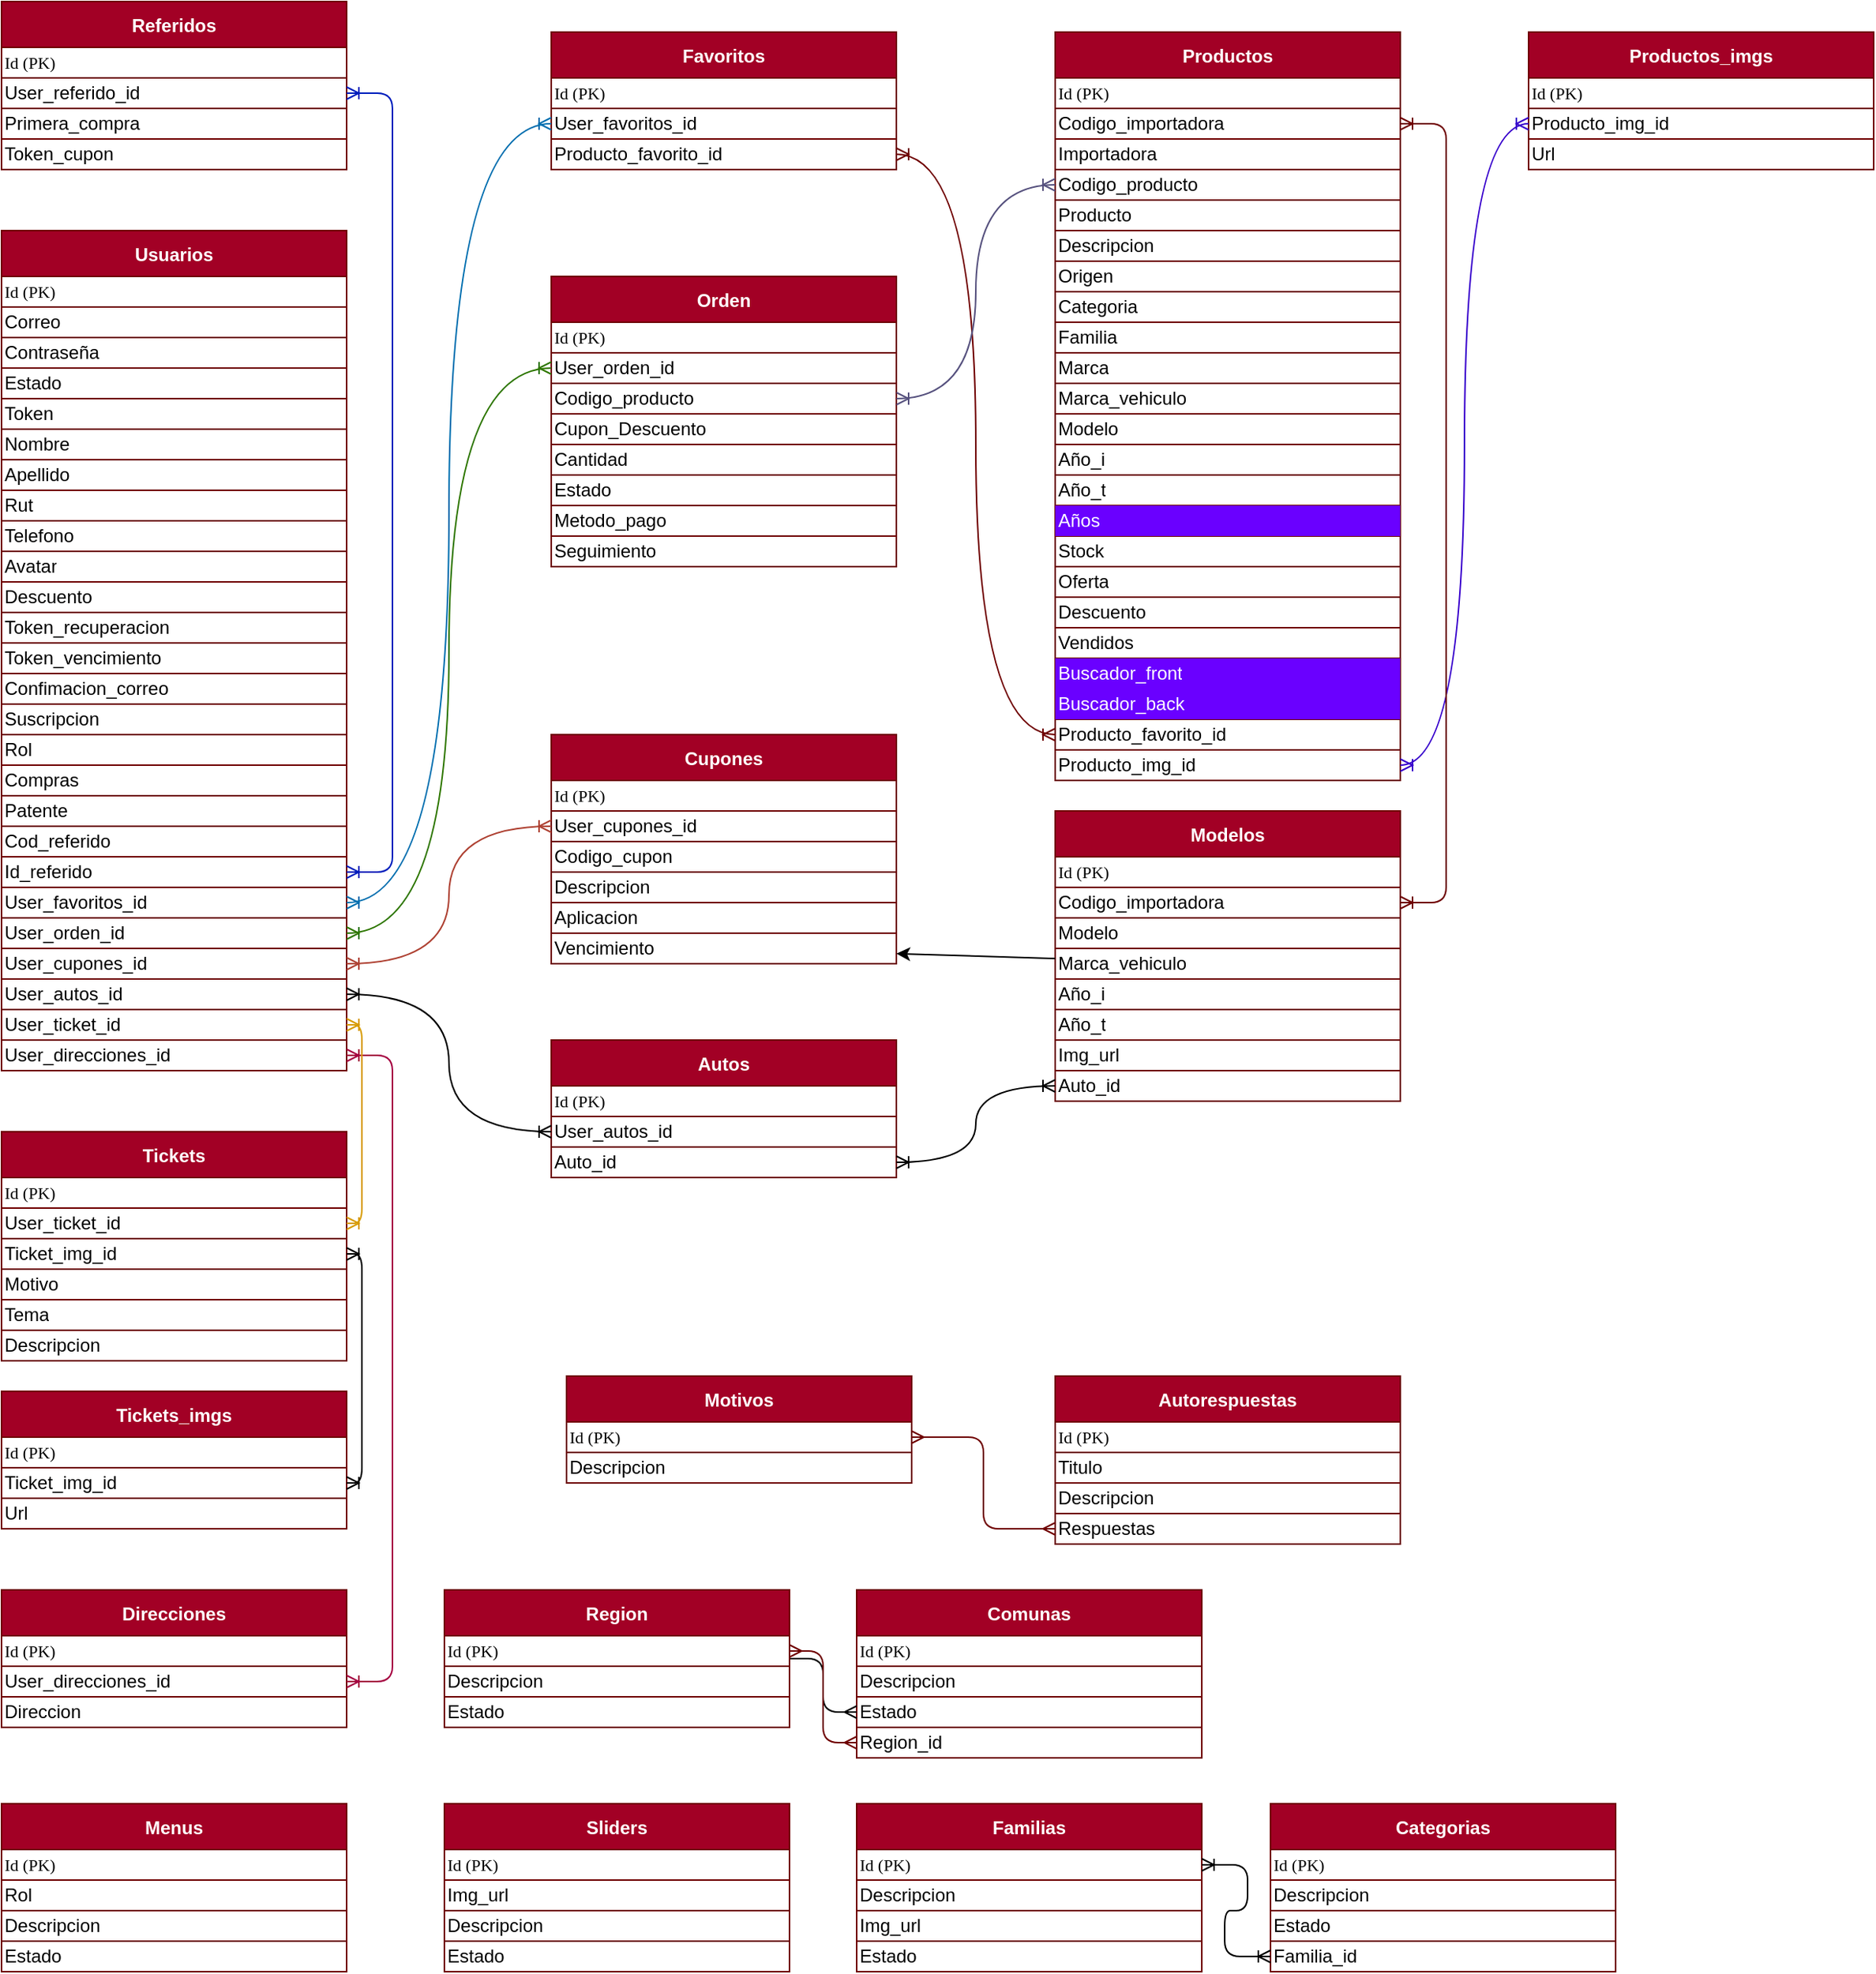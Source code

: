 <mxfile>
    <diagram id="e7kpTBnlnyvbgqzb-50E" name="Página-1">
        <mxGraphModel dx="567" dy="335" grid="1" gridSize="10" guides="1" tooltips="1" connect="1" arrows="1" fold="1" page="1" pageScale="1" pageWidth="2027" pageHeight="1369" background="#ffffff" math="0" shadow="0">
            <root>
                <mxCell id="0"/>
                <mxCell id="1" parent="0"/>
                <mxCell id="2" value="Usuarios" style="shape=table;startSize=30;container=1;collapsible=0;childLayout=tableLayout;fontStyle=1;align=center;pointerEvents=1;strokeColor=#6F0000;fillColor=#a20025;swimlaneFillColor=none;perimeterSpacing=0;rowLines=1;columnLines=1;sketch=0;rounded=0;fixedRows=0;resizeLast=0;fontColor=#ffffff;spacing=2;direction=east;" parent="1" vertex="1">
                    <mxGeometry x="90" y="160" width="226" height="550" as="geometry"/>
                </mxCell>
                <mxCell id="57" style="shape=partialRectangle;html=1;whiteSpace=wrap;collapsible=0;dropTarget=0;pointerEvents=0;fillColor=none;top=0;left=0;bottom=0;right=0;points=[[0,0.5],[1,0.5]];portConstraint=eastwest;" parent="2" vertex="1">
                    <mxGeometry y="30" width="226" height="20" as="geometry"/>
                </mxCell>
                <mxCell id="58" value="Id (PK)" style="shape=partialRectangle;html=1;whiteSpace=wrap;connectable=0;fillColor=none;top=0;left=0;bottom=0;right=0;overflow=hidden;pointerEvents=1;fontColor=#000000;align=left;fontFamily=Verdana;fontSize=11;" parent="57" vertex="1">
                    <mxGeometry width="226" height="20" as="geometry">
                        <mxRectangle width="226" height="20" as="alternateBounds"/>
                    </mxGeometry>
                </mxCell>
                <mxCell id="69" style="shape=partialRectangle;html=1;whiteSpace=wrap;collapsible=0;dropTarget=0;pointerEvents=0;fillColor=none;top=0;left=0;bottom=0;right=0;points=[[0,0.5],[1,0.5]];portConstraint=eastwest;align=left;" parent="2" vertex="1">
                    <mxGeometry y="50" width="226" height="20" as="geometry"/>
                </mxCell>
                <mxCell id="70" value="Correo" style="shape=partialRectangle;html=1;whiteSpace=wrap;connectable=0;fillColor=none;top=0;left=0;bottom=0;right=0;overflow=hidden;pointerEvents=1;fontColor=#000000;align=left;" parent="69" vertex="1">
                    <mxGeometry width="226" height="20" as="geometry">
                        <mxRectangle width="226" height="20" as="alternateBounds"/>
                    </mxGeometry>
                </mxCell>
                <mxCell id="67" style="shape=partialRectangle;html=1;whiteSpace=wrap;collapsible=0;dropTarget=0;pointerEvents=0;fillColor=none;top=0;left=0;bottom=0;right=0;points=[[0,0.5],[1,0.5]];portConstraint=eastwest;" parent="2" vertex="1">
                    <mxGeometry y="70" width="226" height="20" as="geometry"/>
                </mxCell>
                <mxCell id="68" value="Contraseña" style="shape=partialRectangle;html=1;whiteSpace=wrap;connectable=0;fillColor=none;top=0;left=0;bottom=0;right=0;overflow=hidden;pointerEvents=1;fontColor=#000000;align=left;" parent="67" vertex="1">
                    <mxGeometry width="226" height="20" as="geometry">
                        <mxRectangle width="226" height="20" as="alternateBounds"/>
                    </mxGeometry>
                </mxCell>
                <mxCell id="71" style="shape=partialRectangle;html=1;whiteSpace=wrap;collapsible=0;dropTarget=0;pointerEvents=0;fillColor=none;top=0;left=0;bottom=0;right=0;points=[[0,0.5],[1,0.5]];portConstraint=eastwest;" parent="2" vertex="1">
                    <mxGeometry y="90" width="226" height="20" as="geometry"/>
                </mxCell>
                <mxCell id="72" value="Estado" style="shape=partialRectangle;html=1;whiteSpace=wrap;connectable=0;fillColor=none;top=0;left=0;bottom=0;right=0;overflow=hidden;pointerEvents=1;fontColor=#000000;align=left;" parent="71" vertex="1">
                    <mxGeometry width="226" height="20" as="geometry">
                        <mxRectangle width="226" height="20" as="alternateBounds"/>
                    </mxGeometry>
                </mxCell>
                <mxCell id="89" style="shape=partialRectangle;html=1;whiteSpace=wrap;collapsible=0;dropTarget=0;pointerEvents=0;fillColor=none;top=0;left=0;bottom=0;right=0;points=[[0,0.5],[1,0.5]];portConstraint=eastwest;" parent="2" vertex="1">
                    <mxGeometry y="110" width="226" height="20" as="geometry"/>
                </mxCell>
                <mxCell id="90" value="Token" style="shape=partialRectangle;html=1;whiteSpace=wrap;connectable=0;fillColor=none;top=0;left=0;bottom=0;right=0;overflow=hidden;pointerEvents=1;fontColor=#000000;align=left;" parent="89" vertex="1">
                    <mxGeometry width="226" height="20" as="geometry">
                        <mxRectangle width="226" height="20" as="alternateBounds"/>
                    </mxGeometry>
                </mxCell>
                <mxCell id="85" style="shape=partialRectangle;html=1;whiteSpace=wrap;collapsible=0;dropTarget=0;pointerEvents=0;fillColor=none;top=0;left=0;bottom=0;right=0;points=[[0,0.5],[1,0.5]];portConstraint=eastwest;" parent="2" vertex="1">
                    <mxGeometry y="130" width="226" height="20" as="geometry"/>
                </mxCell>
                <mxCell id="86" value="Nombre" style="shape=partialRectangle;html=1;whiteSpace=wrap;connectable=0;fillColor=none;top=0;left=0;bottom=0;right=0;overflow=hidden;pointerEvents=1;fontColor=#000000;align=left;" parent="85" vertex="1">
                    <mxGeometry width="226" height="20" as="geometry">
                        <mxRectangle width="226" height="20" as="alternateBounds"/>
                    </mxGeometry>
                </mxCell>
                <mxCell id="83" style="shape=partialRectangle;html=1;whiteSpace=wrap;collapsible=0;dropTarget=0;pointerEvents=0;fillColor=none;top=0;left=0;bottom=0;right=0;points=[[0,0.5],[1,0.5]];portConstraint=eastwest;" parent="2" vertex="1">
                    <mxGeometry y="150" width="226" height="20" as="geometry"/>
                </mxCell>
                <mxCell id="84" value="Apellido" style="shape=partialRectangle;html=1;whiteSpace=wrap;connectable=0;fillColor=none;top=0;left=0;bottom=0;right=0;overflow=hidden;pointerEvents=1;fontColor=#000000;align=left;" parent="83" vertex="1">
                    <mxGeometry width="226" height="20" as="geometry">
                        <mxRectangle width="226" height="20" as="alternateBounds"/>
                    </mxGeometry>
                </mxCell>
                <mxCell id="81" style="shape=partialRectangle;html=1;whiteSpace=wrap;collapsible=0;dropTarget=0;pointerEvents=0;fillColor=none;top=0;left=0;bottom=0;right=0;points=[[0,0.5],[1,0.5]];portConstraint=eastwest;" parent="2" vertex="1">
                    <mxGeometry y="170" width="226" height="20" as="geometry"/>
                </mxCell>
                <mxCell id="82" value="Rut" style="shape=partialRectangle;html=1;whiteSpace=wrap;connectable=0;fillColor=none;top=0;left=0;bottom=0;right=0;overflow=hidden;pointerEvents=1;fontColor=#000000;align=left;" parent="81" vertex="1">
                    <mxGeometry width="226" height="20" as="geometry">
                        <mxRectangle width="226" height="20" as="alternateBounds"/>
                    </mxGeometry>
                </mxCell>
                <mxCell id="79" style="shape=partialRectangle;html=1;whiteSpace=wrap;collapsible=0;dropTarget=0;pointerEvents=0;fillColor=none;top=0;left=0;bottom=0;right=0;points=[[0,0.5],[1,0.5]];portConstraint=eastwest;" parent="2" vertex="1">
                    <mxGeometry y="190" width="226" height="20" as="geometry"/>
                </mxCell>
                <mxCell id="80" value="Telefono" style="shape=partialRectangle;html=1;whiteSpace=wrap;connectable=0;fillColor=none;top=0;left=0;bottom=0;right=0;overflow=hidden;pointerEvents=1;fontColor=#000000;align=left;" parent="79" vertex="1">
                    <mxGeometry width="226" height="20" as="geometry">
                        <mxRectangle width="226" height="20" as="alternateBounds"/>
                    </mxGeometry>
                </mxCell>
                <mxCell id="75" style="shape=partialRectangle;html=1;whiteSpace=wrap;collapsible=0;dropTarget=0;pointerEvents=0;fillColor=none;top=0;left=0;bottom=0;right=0;points=[[0,0.5],[1,0.5]];portConstraint=eastwest;" parent="2" vertex="1">
                    <mxGeometry y="210" width="226" height="20" as="geometry"/>
                </mxCell>
                <mxCell id="76" value="Avatar" style="shape=partialRectangle;html=1;whiteSpace=wrap;connectable=0;fillColor=none;top=0;left=0;bottom=0;right=0;overflow=hidden;pointerEvents=1;fontColor=#000000;align=left;" parent="75" vertex="1">
                    <mxGeometry width="226" height="20" as="geometry">
                        <mxRectangle width="226" height="20" as="alternateBounds"/>
                    </mxGeometry>
                </mxCell>
                <mxCell id="135" style="shape=partialRectangle;html=1;whiteSpace=wrap;collapsible=0;dropTarget=0;pointerEvents=0;fillColor=none;top=0;left=0;bottom=0;right=0;points=[[0,0.5],[1,0.5]];portConstraint=eastwest;" parent="2" vertex="1">
                    <mxGeometry y="230" width="226" height="20" as="geometry"/>
                </mxCell>
                <mxCell id="136" value="Descuento" style="shape=partialRectangle;html=1;whiteSpace=wrap;connectable=0;fillColor=none;top=0;left=0;bottom=0;right=0;overflow=hidden;pointerEvents=1;fontColor=#000000;align=left;" parent="135" vertex="1">
                    <mxGeometry width="226" height="20" as="geometry">
                        <mxRectangle width="226" height="20" as="alternateBounds"/>
                    </mxGeometry>
                </mxCell>
                <mxCell id="320" style="shape=partialRectangle;html=1;whiteSpace=wrap;collapsible=0;dropTarget=0;pointerEvents=0;fillColor=none;top=0;left=0;bottom=0;right=0;points=[[0,0.5],[1,0.5]];portConstraint=eastwest;" parent="2" vertex="1">
                    <mxGeometry y="250" width="226" height="20" as="geometry"/>
                </mxCell>
                <mxCell id="321" value="Token_recuperacion" style="shape=partialRectangle;html=1;whiteSpace=wrap;connectable=0;fillColor=none;top=0;left=0;bottom=0;right=0;overflow=hidden;pointerEvents=1;fontColor=#000000;align=left;" parent="320" vertex="1">
                    <mxGeometry width="226" height="20" as="geometry">
                        <mxRectangle width="226" height="20" as="alternateBounds"/>
                    </mxGeometry>
                </mxCell>
                <mxCell id="322" style="shape=partialRectangle;html=1;whiteSpace=wrap;collapsible=0;dropTarget=0;pointerEvents=0;fillColor=none;top=0;left=0;bottom=0;right=0;points=[[0,0.5],[1,0.5]];portConstraint=eastwest;" parent="2" vertex="1">
                    <mxGeometry y="270" width="226" height="20" as="geometry"/>
                </mxCell>
                <mxCell id="323" value="Token_vencimiento" style="shape=partialRectangle;html=1;whiteSpace=wrap;connectable=0;fillColor=none;top=0;left=0;bottom=0;right=0;overflow=hidden;pointerEvents=1;fontColor=#000000;align=left;" parent="322" vertex="1">
                    <mxGeometry width="226" height="20" as="geometry">
                        <mxRectangle width="226" height="20" as="alternateBounds"/>
                    </mxGeometry>
                </mxCell>
                <mxCell id="324" style="shape=partialRectangle;html=1;whiteSpace=wrap;collapsible=0;dropTarget=0;pointerEvents=0;fillColor=none;top=0;left=0;bottom=0;right=0;points=[[0,0.5],[1,0.5]];portConstraint=eastwest;" parent="2" vertex="1">
                    <mxGeometry y="290" width="226" height="20" as="geometry"/>
                </mxCell>
                <mxCell id="325" value="Confimacion_correo" style="shape=partialRectangle;html=1;whiteSpace=wrap;connectable=0;fillColor=none;top=0;left=0;bottom=0;right=0;overflow=hidden;pointerEvents=1;fontColor=#000000;align=left;" parent="324" vertex="1">
                    <mxGeometry width="226" height="20" as="geometry">
                        <mxRectangle width="226" height="20" as="alternateBounds"/>
                    </mxGeometry>
                </mxCell>
                <mxCell id="328" style="shape=partialRectangle;html=1;whiteSpace=wrap;collapsible=0;dropTarget=0;pointerEvents=0;fillColor=none;top=0;left=0;bottom=0;right=0;points=[[0,0.5],[1,0.5]];portConstraint=eastwest;" parent="2" vertex="1">
                    <mxGeometry y="310" width="226" height="20" as="geometry"/>
                </mxCell>
                <mxCell id="329" value="Suscripcion" style="shape=partialRectangle;html=1;whiteSpace=wrap;connectable=0;fillColor=none;top=0;left=0;bottom=0;right=0;overflow=hidden;pointerEvents=1;fontColor=#000000;align=left;" parent="328" vertex="1">
                    <mxGeometry width="226" height="20" as="geometry">
                        <mxRectangle width="226" height="20" as="alternateBounds"/>
                    </mxGeometry>
                </mxCell>
                <mxCell id="483" style="shape=partialRectangle;html=1;whiteSpace=wrap;collapsible=0;dropTarget=0;pointerEvents=0;fillColor=none;top=0;left=0;bottom=0;right=0;points=[[0,0.5],[1,0.5]];portConstraint=eastwest;" parent="2" vertex="1">
                    <mxGeometry y="330" width="226" height="20" as="geometry"/>
                </mxCell>
                <mxCell id="484" value="Rol" style="shape=partialRectangle;html=1;whiteSpace=wrap;connectable=0;fillColor=none;top=0;left=0;bottom=0;right=0;overflow=hidden;pointerEvents=1;fontColor=#000000;align=left;" parent="483" vertex="1">
                    <mxGeometry width="226" height="20" as="geometry">
                        <mxRectangle width="226" height="20" as="alternateBounds"/>
                    </mxGeometry>
                </mxCell>
                <mxCell id="390" style="shape=partialRectangle;html=1;whiteSpace=wrap;collapsible=0;dropTarget=0;pointerEvents=0;fillColor=none;top=0;left=0;bottom=0;right=0;points=[[0,0.5],[1,0.5]];portConstraint=eastwest;" parent="2" vertex="1">
                    <mxGeometry y="350" width="226" height="20" as="geometry"/>
                </mxCell>
                <mxCell id="391" value="Compras" style="shape=partialRectangle;html=1;whiteSpace=wrap;connectable=0;fillColor=none;top=0;left=0;bottom=0;right=0;overflow=hidden;pointerEvents=1;fontColor=#000000;align=left;" parent="390" vertex="1">
                    <mxGeometry width="226" height="20" as="geometry">
                        <mxRectangle width="226" height="20" as="alternateBounds"/>
                    </mxGeometry>
                </mxCell>
                <mxCell id="526" style="shape=partialRectangle;html=1;whiteSpace=wrap;collapsible=0;dropTarget=0;pointerEvents=0;fillColor=none;top=0;left=0;bottom=0;right=0;points=[[0,0.5],[1,0.5]];portConstraint=eastwest;" parent="2" vertex="1">
                    <mxGeometry y="370" width="226" height="20" as="geometry"/>
                </mxCell>
                <mxCell id="527" value="Patente" style="shape=partialRectangle;html=1;whiteSpace=wrap;connectable=0;fillColor=none;top=0;left=0;bottom=0;right=0;overflow=hidden;pointerEvents=1;fontColor=#000000;align=left;" parent="526" vertex="1">
                    <mxGeometry width="226" height="20" as="geometry">
                        <mxRectangle width="226" height="20" as="alternateBounds"/>
                    </mxGeometry>
                </mxCell>
                <mxCell id="388" style="shape=partialRectangle;html=1;whiteSpace=wrap;collapsible=0;dropTarget=0;pointerEvents=0;fillColor=none;top=0;left=0;bottom=0;right=0;points=[[0,0.5],[1,0.5]];portConstraint=eastwest;" parent="2" vertex="1">
                    <mxGeometry y="390" width="226" height="20" as="geometry"/>
                </mxCell>
                <mxCell id="389" value="Cod_referido" style="shape=partialRectangle;html=1;whiteSpace=wrap;connectable=0;fillColor=none;top=0;left=0;bottom=0;right=0;overflow=hidden;pointerEvents=1;fontColor=#000000;align=left;" parent="388" vertex="1">
                    <mxGeometry width="226" height="20" as="geometry">
                        <mxRectangle width="226" height="20" as="alternateBounds"/>
                    </mxGeometry>
                </mxCell>
                <mxCell id="87" style="shape=partialRectangle;html=1;whiteSpace=wrap;collapsible=0;dropTarget=0;pointerEvents=0;fillColor=none;top=0;left=0;bottom=0;right=0;points=[[0,0.5],[1,0.5]];portConstraint=eastwest;" parent="2" vertex="1">
                    <mxGeometry y="410" width="226" height="20" as="geometry"/>
                </mxCell>
                <mxCell id="88" value="Id_referido" style="shape=partialRectangle;html=1;whiteSpace=wrap;connectable=0;fillColor=none;top=0;left=0;bottom=0;right=0;overflow=hidden;pointerEvents=1;fontColor=#000000;align=left;" parent="87" vertex="1">
                    <mxGeometry width="226" height="20" as="geometry">
                        <mxRectangle width="226" height="20" as="alternateBounds"/>
                    </mxGeometry>
                </mxCell>
                <mxCell id="477" style="shape=partialRectangle;html=1;whiteSpace=wrap;collapsible=0;dropTarget=0;pointerEvents=0;fillColor=none;top=0;left=0;bottom=0;right=0;points=[[0,0.5],[1,0.5]];portConstraint=eastwest;" parent="2" vertex="1">
                    <mxGeometry y="430" width="226" height="20" as="geometry"/>
                </mxCell>
                <mxCell id="478" value="User_favoritos_id" style="shape=partialRectangle;html=1;whiteSpace=wrap;connectable=0;fillColor=none;top=0;left=0;bottom=0;right=0;overflow=hidden;pointerEvents=1;fontColor=#000000;align=left;" parent="477" vertex="1">
                    <mxGeometry width="226" height="20" as="geometry">
                        <mxRectangle width="226" height="20" as="alternateBounds"/>
                    </mxGeometry>
                </mxCell>
                <mxCell id="479" style="shape=partialRectangle;html=1;whiteSpace=wrap;collapsible=0;dropTarget=0;pointerEvents=0;fillColor=none;top=0;left=0;bottom=0;right=0;points=[[0,0.5],[1,0.5]];portConstraint=eastwest;" parent="2" vertex="1">
                    <mxGeometry y="450" width="226" height="20" as="geometry"/>
                </mxCell>
                <mxCell id="480" value="User_orden_id" style="shape=partialRectangle;html=1;whiteSpace=wrap;connectable=0;fillColor=none;top=0;left=0;bottom=0;right=0;overflow=hidden;pointerEvents=1;fontColor=#000000;align=left;" parent="479" vertex="1">
                    <mxGeometry width="226" height="20" as="geometry">
                        <mxRectangle width="226" height="20" as="alternateBounds"/>
                    </mxGeometry>
                </mxCell>
                <mxCell id="481" style="shape=partialRectangle;html=1;whiteSpace=wrap;collapsible=0;dropTarget=0;pointerEvents=0;fillColor=none;top=0;left=0;bottom=0;right=0;points=[[0,0.5],[1,0.5]];portConstraint=eastwest;" parent="2" vertex="1">
                    <mxGeometry y="470" width="226" height="20" as="geometry"/>
                </mxCell>
                <mxCell id="482" value="User_cupones_id" style="shape=partialRectangle;html=1;whiteSpace=wrap;connectable=0;fillColor=none;top=0;left=0;bottom=0;right=0;overflow=hidden;pointerEvents=1;fontColor=#000000;align=left;" parent="481" vertex="1">
                    <mxGeometry width="226" height="20" as="geometry">
                        <mxRectangle width="226" height="20" as="alternateBounds"/>
                    </mxGeometry>
                </mxCell>
                <mxCell id="485" style="shape=partialRectangle;html=1;whiteSpace=wrap;collapsible=0;dropTarget=0;pointerEvents=0;fillColor=none;top=0;left=0;bottom=0;right=0;points=[[0,0.5],[1,0.5]];portConstraint=eastwest;" parent="2" vertex="1">
                    <mxGeometry y="490" width="226" height="20" as="geometry"/>
                </mxCell>
                <mxCell id="486" value="User_autos_id" style="shape=partialRectangle;html=1;whiteSpace=wrap;connectable=0;fillColor=none;top=0;left=0;bottom=0;right=0;overflow=hidden;pointerEvents=1;fontColor=#000000;align=left;" parent="485" vertex="1">
                    <mxGeometry width="226" height="20" as="geometry">
                        <mxRectangle width="226" height="20" as="alternateBounds"/>
                    </mxGeometry>
                </mxCell>
                <mxCell id="491" style="shape=partialRectangle;html=1;whiteSpace=wrap;collapsible=0;dropTarget=0;pointerEvents=0;fillColor=none;top=0;left=0;bottom=0;right=0;points=[[0,0.5],[1,0.5]];portConstraint=eastwest;" parent="2" vertex="1">
                    <mxGeometry y="510" width="226" height="20" as="geometry"/>
                </mxCell>
                <mxCell id="492" value="User_ticket_id" style="shape=partialRectangle;html=1;whiteSpace=wrap;connectable=0;fillColor=none;top=0;left=0;bottom=0;right=0;overflow=hidden;pointerEvents=1;fontColor=#000000;align=left;" parent="491" vertex="1">
                    <mxGeometry width="226" height="20" as="geometry">
                        <mxRectangle width="226" height="20" as="alternateBounds"/>
                    </mxGeometry>
                </mxCell>
                <mxCell id="497" style="shape=partialRectangle;html=1;whiteSpace=wrap;collapsible=0;dropTarget=0;pointerEvents=0;fillColor=none;top=0;left=0;bottom=0;right=0;points=[[0,0.5],[1,0.5]];portConstraint=eastwest;" parent="2" vertex="1">
                    <mxGeometry y="530" width="226" height="20" as="geometry"/>
                </mxCell>
                <mxCell id="498" value="User_direcciones_id" style="shape=partialRectangle;html=1;whiteSpace=wrap;connectable=0;fillColor=none;top=0;left=0;bottom=0;right=0;overflow=hidden;pointerEvents=1;fontColor=#000000;align=left;" parent="497" vertex="1">
                    <mxGeometry width="226" height="20" as="geometry">
                        <mxRectangle width="226" height="20" as="alternateBounds"/>
                    </mxGeometry>
                </mxCell>
                <mxCell id="126" value="Orden" style="shape=table;startSize=30;container=1;collapsible=0;childLayout=tableLayout;fontStyle=1;align=center;pointerEvents=1;strokeColor=#6F0000;fillColor=#a20025;swimlaneFillColor=none;perimeterSpacing=0;rowLines=1;columnLines=1;sketch=0;rounded=0;fixedRows=0;resizeLast=0;fontColor=#ffffff;spacing=2;direction=east;" parent="1" vertex="1">
                    <mxGeometry x="450" y="190" width="226" height="190" as="geometry"/>
                </mxCell>
                <mxCell id="127" style="shape=partialRectangle;html=1;whiteSpace=wrap;collapsible=0;dropTarget=0;pointerEvents=0;fillColor=none;top=0;left=0;bottom=0;right=0;points=[[0,0.5],[1,0.5]];portConstraint=eastwest;" parent="126" vertex="1">
                    <mxGeometry y="30" width="226" height="20" as="geometry"/>
                </mxCell>
                <mxCell id="128" value="Id (PK)" style="shape=partialRectangle;html=1;whiteSpace=wrap;connectable=0;fillColor=none;top=0;left=0;bottom=0;right=0;overflow=hidden;pointerEvents=1;fontColor=#000000;align=left;fontFamily=Verdana;fontSize=11;" parent="127" vertex="1">
                    <mxGeometry width="226" height="20" as="geometry">
                        <mxRectangle width="226" height="20" as="alternateBounds"/>
                    </mxGeometry>
                </mxCell>
                <mxCell id="151" style="shape=partialRectangle;html=1;whiteSpace=wrap;collapsible=0;dropTarget=0;pointerEvents=0;fillColor=none;top=0;left=0;bottom=0;right=0;points=[[0,0.5],[1,0.5]];portConstraint=eastwest;" parent="126" vertex="1">
                    <mxGeometry y="50" width="226" height="20" as="geometry"/>
                </mxCell>
                <mxCell id="152" value="User_orden_id" style="shape=partialRectangle;html=1;whiteSpace=wrap;connectable=0;fillColor=none;top=0;left=0;bottom=0;right=0;overflow=hidden;pointerEvents=1;fontColor=#000000;align=left;" parent="151" vertex="1">
                    <mxGeometry width="226" height="20" as="geometry">
                        <mxRectangle width="226" height="20" as="alternateBounds"/>
                    </mxGeometry>
                </mxCell>
                <mxCell id="131" style="shape=partialRectangle;html=1;whiteSpace=wrap;collapsible=0;dropTarget=0;pointerEvents=0;fillColor=none;top=0;left=0;bottom=0;right=0;points=[[0,0.5],[1,0.5]];portConstraint=eastwest;" parent="126" vertex="1">
                    <mxGeometry y="70" width="226" height="20" as="geometry"/>
                </mxCell>
                <mxCell id="132" value="Codigo_producto" style="shape=partialRectangle;html=1;whiteSpace=wrap;connectable=0;fillColor=none;top=0;left=0;bottom=0;right=0;overflow=hidden;pointerEvents=1;fontColor=#000000;align=left;" parent="131" vertex="1">
                    <mxGeometry width="226" height="20" as="geometry">
                        <mxRectangle width="226" height="20" as="alternateBounds"/>
                    </mxGeometry>
                </mxCell>
                <mxCell id="522" style="shape=partialRectangle;html=1;whiteSpace=wrap;collapsible=0;dropTarget=0;pointerEvents=0;fillColor=none;top=0;left=0;bottom=0;right=0;points=[[0,0.5],[1,0.5]];portConstraint=eastwest;" parent="126" vertex="1">
                    <mxGeometry y="90" width="226" height="20" as="geometry"/>
                </mxCell>
                <mxCell id="523" value="Cupon_Descuento" style="shape=partialRectangle;html=1;whiteSpace=wrap;connectable=0;fillColor=none;top=0;left=0;bottom=0;right=0;overflow=hidden;pointerEvents=1;fontColor=#000000;align=left;" parent="522" vertex="1">
                    <mxGeometry width="226" height="20" as="geometry">
                        <mxRectangle width="226" height="20" as="alternateBounds"/>
                    </mxGeometry>
                </mxCell>
                <mxCell id="137" style="shape=partialRectangle;html=1;whiteSpace=wrap;collapsible=0;dropTarget=0;pointerEvents=0;fillColor=none;top=0;left=0;bottom=0;right=0;points=[[0,0.5],[1,0.5]];portConstraint=eastwest;" parent="126" vertex="1">
                    <mxGeometry y="110" width="226" height="20" as="geometry"/>
                </mxCell>
                <mxCell id="138" value="Cantidad" style="shape=partialRectangle;html=1;whiteSpace=wrap;connectable=0;fillColor=none;top=0;left=0;bottom=0;right=0;overflow=hidden;pointerEvents=1;fontColor=#000000;align=left;" parent="137" vertex="1">
                    <mxGeometry width="226" height="20" as="geometry">
                        <mxRectangle width="226" height="20" as="alternateBounds"/>
                    </mxGeometry>
                </mxCell>
                <mxCell id="421" style="shape=partialRectangle;html=1;whiteSpace=wrap;collapsible=0;dropTarget=0;pointerEvents=0;fillColor=none;top=0;left=0;bottom=0;right=0;points=[[0,0.5],[1,0.5]];portConstraint=eastwest;" parent="126" vertex="1">
                    <mxGeometry y="130" width="226" height="20" as="geometry"/>
                </mxCell>
                <mxCell id="422" value="Estado" style="shape=partialRectangle;html=1;whiteSpace=wrap;connectable=0;fillColor=none;top=0;left=0;bottom=0;right=0;overflow=hidden;pointerEvents=1;fontColor=#000000;align=left;" parent="421" vertex="1">
                    <mxGeometry width="226" height="20" as="geometry">
                        <mxRectangle width="226" height="20" as="alternateBounds"/>
                    </mxGeometry>
                </mxCell>
                <mxCell id="423" style="shape=partialRectangle;html=1;whiteSpace=wrap;collapsible=0;dropTarget=0;pointerEvents=0;fillColor=none;top=0;left=0;bottom=0;right=0;points=[[0,0.5],[1,0.5]];portConstraint=eastwest;" parent="126" vertex="1">
                    <mxGeometry y="150" width="226" height="20" as="geometry"/>
                </mxCell>
                <mxCell id="424" value="Metodo_pago" style="shape=partialRectangle;html=1;whiteSpace=wrap;connectable=0;fillColor=none;top=0;left=0;bottom=0;right=0;overflow=hidden;pointerEvents=1;fontColor=#000000;align=left;" parent="423" vertex="1">
                    <mxGeometry width="226" height="20" as="geometry">
                        <mxRectangle width="226" height="20" as="alternateBounds"/>
                    </mxGeometry>
                </mxCell>
                <mxCell id="518" style="shape=partialRectangle;html=1;whiteSpace=wrap;collapsible=0;dropTarget=0;pointerEvents=0;fillColor=none;top=0;left=0;bottom=0;right=0;points=[[0,0.5],[1,0.5]];portConstraint=eastwest;" parent="126" vertex="1">
                    <mxGeometry y="170" width="226" height="20" as="geometry"/>
                </mxCell>
                <mxCell id="519" value="Seguimiento" style="shape=partialRectangle;html=1;whiteSpace=wrap;connectable=0;fillColor=none;top=0;left=0;bottom=0;right=0;overflow=hidden;pointerEvents=1;fontColor=#000000;align=left;" parent="518" vertex="1">
                    <mxGeometry width="226" height="20" as="geometry">
                        <mxRectangle width="226" height="20" as="alternateBounds"/>
                    </mxGeometry>
                </mxCell>
                <mxCell id="163" value="Productos" style="shape=table;startSize=30;container=1;collapsible=0;childLayout=tableLayout;fontStyle=1;align=center;pointerEvents=1;strokeColor=#6F0000;fillColor=#a20025;swimlaneFillColor=none;perimeterSpacing=0;rowLines=1;columnLines=1;sketch=0;rounded=0;fixedRows=0;resizeLast=0;fontColor=#ffffff;spacing=2;direction=east;" parent="1" vertex="1">
                    <mxGeometry x="780" y="30" width="226" height="490" as="geometry"/>
                </mxCell>
                <mxCell id="164" style="shape=partialRectangle;html=1;whiteSpace=wrap;collapsible=0;dropTarget=0;pointerEvents=0;fillColor=none;top=0;left=0;bottom=0;right=0;points=[[0,0.5],[1,0.5]];portConstraint=eastwest;" parent="163" vertex="1">
                    <mxGeometry y="30" width="226" height="20" as="geometry"/>
                </mxCell>
                <mxCell id="165" value="Id (PK)" style="shape=partialRectangle;html=1;whiteSpace=wrap;connectable=0;fillColor=none;top=0;left=0;bottom=0;right=0;overflow=hidden;pointerEvents=1;fontColor=#000000;align=left;fontFamily=Verdana;fontSize=11;" parent="164" vertex="1">
                    <mxGeometry width="226" height="20" as="geometry">
                        <mxRectangle width="226" height="20" as="alternateBounds"/>
                    </mxGeometry>
                </mxCell>
                <mxCell id="166" style="shape=partialRectangle;html=1;whiteSpace=wrap;collapsible=0;dropTarget=0;pointerEvents=0;fillColor=none;top=0;left=0;bottom=0;right=0;points=[[0,0.5],[1,0.5]];portConstraint=eastwest;align=left;" parent="163" vertex="1">
                    <mxGeometry y="50" width="226" height="20" as="geometry"/>
                </mxCell>
                <mxCell id="167" value="Codigo_importadora" style="shape=partialRectangle;html=1;whiteSpace=wrap;connectable=0;fillColor=none;top=0;left=0;bottom=0;right=0;overflow=hidden;pointerEvents=1;fontColor=#000000;align=left;" parent="166" vertex="1">
                    <mxGeometry width="226" height="20" as="geometry">
                        <mxRectangle width="226" height="20" as="alternateBounds"/>
                    </mxGeometry>
                </mxCell>
                <mxCell id="168" style="shape=partialRectangle;html=1;whiteSpace=wrap;collapsible=0;dropTarget=0;pointerEvents=0;fillColor=none;top=0;left=0;bottom=0;right=0;points=[[0,0.5],[1,0.5]];portConstraint=eastwest;" parent="163" vertex="1">
                    <mxGeometry y="70" width="226" height="20" as="geometry"/>
                </mxCell>
                <mxCell id="169" value="Importadora" style="shape=partialRectangle;html=1;whiteSpace=wrap;connectable=0;fillColor=none;top=0;left=0;bottom=0;right=0;overflow=hidden;pointerEvents=1;fontColor=#000000;align=left;" parent="168" vertex="1">
                    <mxGeometry width="226" height="20" as="geometry">
                        <mxRectangle width="226" height="20" as="alternateBounds"/>
                    </mxGeometry>
                </mxCell>
                <mxCell id="170" style="shape=partialRectangle;html=1;whiteSpace=wrap;collapsible=0;dropTarget=0;pointerEvents=0;fillColor=none;top=0;left=0;bottom=0;right=0;points=[[0,0.5],[1,0.5]];portConstraint=eastwest;" parent="163" vertex="1">
                    <mxGeometry y="90" width="226" height="20" as="geometry"/>
                </mxCell>
                <mxCell id="171" value="Codigo_producto" style="shape=partialRectangle;html=1;whiteSpace=wrap;connectable=0;fillColor=none;top=0;left=0;bottom=0;right=0;overflow=hidden;pointerEvents=1;fontColor=#000000;align=left;" parent="170" vertex="1">
                    <mxGeometry width="226" height="20" as="geometry">
                        <mxRectangle width="226" height="20" as="alternateBounds"/>
                    </mxGeometry>
                </mxCell>
                <mxCell id="172" style="shape=partialRectangle;html=1;whiteSpace=wrap;collapsible=0;dropTarget=0;pointerEvents=0;fillColor=none;top=0;left=0;bottom=0;right=0;points=[[0,0.5],[1,0.5]];portConstraint=eastwest;" parent="163" vertex="1">
                    <mxGeometry y="110" width="226" height="20" as="geometry"/>
                </mxCell>
                <mxCell id="173" value="Producto" style="shape=partialRectangle;html=1;whiteSpace=wrap;connectable=0;fillColor=none;top=0;left=0;bottom=0;right=0;overflow=hidden;pointerEvents=1;fontColor=#000000;align=left;" parent="172" vertex="1">
                    <mxGeometry width="226" height="20" as="geometry">
                        <mxRectangle width="226" height="20" as="alternateBounds"/>
                    </mxGeometry>
                </mxCell>
                <mxCell id="174" style="shape=partialRectangle;html=1;whiteSpace=wrap;collapsible=0;dropTarget=0;pointerEvents=0;fillColor=none;top=0;left=0;bottom=0;right=0;points=[[0,0.5],[1,0.5]];portConstraint=eastwest;" parent="163" vertex="1">
                    <mxGeometry y="130" width="226" height="20" as="geometry"/>
                </mxCell>
                <mxCell id="175" value="Descripcion" style="shape=partialRectangle;html=1;whiteSpace=wrap;connectable=0;fillColor=none;top=0;left=0;bottom=0;right=0;overflow=hidden;pointerEvents=1;fontColor=#000000;align=left;" parent="174" vertex="1">
                    <mxGeometry width="226" height="20" as="geometry">
                        <mxRectangle width="226" height="20" as="alternateBounds"/>
                    </mxGeometry>
                </mxCell>
                <mxCell id="176" style="shape=partialRectangle;html=1;whiteSpace=wrap;collapsible=0;dropTarget=0;pointerEvents=0;fillColor=none;top=0;left=0;bottom=0;right=0;points=[[0,0.5],[1,0.5]];portConstraint=eastwest;" parent="163" vertex="1">
                    <mxGeometry y="150" width="226" height="20" as="geometry"/>
                </mxCell>
                <mxCell id="177" value="Origen" style="shape=partialRectangle;html=1;whiteSpace=wrap;connectable=0;fillColor=none;top=0;left=0;bottom=0;right=0;overflow=hidden;pointerEvents=1;fontColor=#000000;align=left;" parent="176" vertex="1">
                    <mxGeometry width="226" height="20" as="geometry">
                        <mxRectangle width="226" height="20" as="alternateBounds"/>
                    </mxGeometry>
                </mxCell>
                <mxCell id="217" style="shape=partialRectangle;html=1;whiteSpace=wrap;collapsible=0;dropTarget=0;pointerEvents=0;fillColor=none;top=0;left=0;bottom=0;right=0;points=[[0,0.5],[1,0.5]];portConstraint=eastwest;" parent="163" vertex="1">
                    <mxGeometry y="170" width="226" height="20" as="geometry"/>
                </mxCell>
                <mxCell id="218" value="Categoria" style="shape=partialRectangle;html=1;whiteSpace=wrap;connectable=0;fillColor=none;top=0;left=0;bottom=0;right=0;overflow=hidden;pointerEvents=1;fontColor=#000000;align=left;" parent="217" vertex="1">
                    <mxGeometry width="226" height="20" as="geometry">
                        <mxRectangle width="226" height="20" as="alternateBounds"/>
                    </mxGeometry>
                </mxCell>
                <mxCell id="215" style="shape=partialRectangle;html=1;whiteSpace=wrap;collapsible=0;dropTarget=0;pointerEvents=0;fillColor=none;top=0;left=0;bottom=0;right=0;points=[[0,0.5],[1,0.5]];portConstraint=eastwest;" parent="163" vertex="1">
                    <mxGeometry y="190" width="226" height="20" as="geometry"/>
                </mxCell>
                <mxCell id="216" value="Familia" style="shape=partialRectangle;html=1;whiteSpace=wrap;connectable=0;fillColor=none;top=0;left=0;bottom=0;right=0;overflow=hidden;pointerEvents=1;fontColor=#000000;align=left;" parent="215" vertex="1">
                    <mxGeometry width="226" height="20" as="geometry">
                        <mxRectangle width="226" height="20" as="alternateBounds"/>
                    </mxGeometry>
                </mxCell>
                <mxCell id="178" style="shape=partialRectangle;html=1;whiteSpace=wrap;collapsible=0;dropTarget=0;pointerEvents=0;fillColor=none;top=0;left=0;bottom=0;right=0;points=[[0,0.5],[1,0.5]];portConstraint=eastwest;" parent="163" vertex="1">
                    <mxGeometry y="210" width="226" height="20" as="geometry"/>
                </mxCell>
                <mxCell id="179" value="Marca" style="shape=partialRectangle;html=1;whiteSpace=wrap;connectable=0;fillColor=none;top=0;left=0;bottom=0;right=0;overflow=hidden;pointerEvents=1;fontColor=#000000;align=left;" parent="178" vertex="1">
                    <mxGeometry width="226" height="20" as="geometry">
                        <mxRectangle width="226" height="20" as="alternateBounds"/>
                    </mxGeometry>
                </mxCell>
                <mxCell id="180" style="shape=partialRectangle;html=1;whiteSpace=wrap;collapsible=0;dropTarget=0;pointerEvents=0;fillColor=none;top=0;left=0;bottom=0;right=0;points=[[0,0.5],[1,0.5]];portConstraint=eastwest;" parent="163" vertex="1">
                    <mxGeometry y="230" width="226" height="20" as="geometry"/>
                </mxCell>
                <mxCell id="181" value="Marca_vehiculo" style="shape=partialRectangle;html=1;whiteSpace=wrap;connectable=0;fillColor=none;top=0;left=0;bottom=0;right=0;overflow=hidden;pointerEvents=1;fontColor=#000000;align=left;" parent="180" vertex="1">
                    <mxGeometry width="226" height="20" as="geometry">
                        <mxRectangle width="226" height="20" as="alternateBounds"/>
                    </mxGeometry>
                </mxCell>
                <mxCell id="182" style="shape=partialRectangle;html=1;whiteSpace=wrap;collapsible=0;dropTarget=0;pointerEvents=0;fillColor=none;top=0;left=0;bottom=0;right=0;points=[[0,0.5],[1,0.5]];portConstraint=eastwest;" parent="163" vertex="1">
                    <mxGeometry y="250" width="226" height="20" as="geometry"/>
                </mxCell>
                <mxCell id="183" value="Modelo" style="shape=partialRectangle;html=1;whiteSpace=wrap;connectable=0;fillColor=none;top=0;left=0;bottom=0;right=0;overflow=hidden;pointerEvents=1;fontColor=#000000;align=left;" parent="182" vertex="1">
                    <mxGeometry width="226" height="20" as="geometry">
                        <mxRectangle width="226" height="20" as="alternateBounds"/>
                    </mxGeometry>
                </mxCell>
                <mxCell id="184" style="shape=partialRectangle;html=1;whiteSpace=wrap;collapsible=0;dropTarget=0;pointerEvents=0;fillColor=none;top=0;left=0;bottom=0;right=0;points=[[0,0.5],[1,0.5]];portConstraint=eastwest;" parent="163" vertex="1">
                    <mxGeometry y="270" width="226" height="20" as="geometry"/>
                </mxCell>
                <mxCell id="185" value="Año_i" style="shape=partialRectangle;html=1;whiteSpace=wrap;connectable=0;fillColor=none;top=0;left=0;bottom=0;right=0;overflow=hidden;pointerEvents=1;fontColor=#000000;align=left;" parent="184" vertex="1">
                    <mxGeometry width="226" height="20" as="geometry">
                        <mxRectangle width="226" height="20" as="alternateBounds"/>
                    </mxGeometry>
                </mxCell>
                <mxCell id="186" style="shape=partialRectangle;html=1;whiteSpace=wrap;collapsible=0;dropTarget=0;pointerEvents=0;fillColor=none;top=0;left=0;bottom=0;right=0;points=[[0,0.5],[1,0.5]];portConstraint=eastwest;" parent="163" vertex="1">
                    <mxGeometry y="290" width="226" height="20" as="geometry"/>
                </mxCell>
                <mxCell id="187" value="Año_t" style="shape=partialRectangle;html=1;whiteSpace=wrap;connectable=0;fillColor=none;top=0;left=0;bottom=0;right=0;overflow=hidden;pointerEvents=1;fontColor=#000000;align=left;" parent="186" vertex="1">
                    <mxGeometry width="226" height="20" as="geometry">
                        <mxRectangle width="226" height="20" as="alternateBounds"/>
                    </mxGeometry>
                </mxCell>
                <mxCell id="188" style="shape=partialRectangle;html=1;whiteSpace=wrap;collapsible=0;dropTarget=0;pointerEvents=0;fillColor=none;top=0;left=0;bottom=0;right=0;points=[[0,0.5],[1,0.5]];portConstraint=eastwest;" parent="163" vertex="1">
                    <mxGeometry y="310" width="226" height="20" as="geometry"/>
                </mxCell>
                <mxCell id="189" value="Años" style="shape=partialRectangle;html=1;whiteSpace=wrap;connectable=0;fillColor=#6a00ff;top=0;left=0;bottom=0;right=0;overflow=hidden;pointerEvents=1;fontColor=#ffffff;align=left;strokeColor=#3700CC;" parent="188" vertex="1">
                    <mxGeometry width="226" height="20" as="geometry">
                        <mxRectangle width="226" height="20" as="alternateBounds"/>
                    </mxGeometry>
                </mxCell>
                <mxCell id="190" style="shape=partialRectangle;html=1;whiteSpace=wrap;collapsible=0;dropTarget=0;pointerEvents=0;fillColor=none;top=0;left=0;bottom=0;right=0;points=[[0,0.5],[1,0.5]];portConstraint=eastwest;" parent="163" vertex="1">
                    <mxGeometry y="330" width="226" height="20" as="geometry"/>
                </mxCell>
                <mxCell id="191" value="Stock" style="shape=partialRectangle;html=1;whiteSpace=wrap;connectable=0;fillColor=none;top=0;left=0;bottom=0;right=0;overflow=hidden;pointerEvents=1;fontColor=#000000;align=left;" parent="190" vertex="1">
                    <mxGeometry width="226" height="20" as="geometry">
                        <mxRectangle width="226" height="20" as="alternateBounds"/>
                    </mxGeometry>
                </mxCell>
                <mxCell id="192" style="shape=partialRectangle;html=1;whiteSpace=wrap;collapsible=0;dropTarget=0;pointerEvents=0;fillColor=none;top=0;left=0;bottom=0;right=0;points=[[0,0.5],[1,0.5]];portConstraint=eastwest;" parent="163" vertex="1">
                    <mxGeometry y="350" width="226" height="20" as="geometry"/>
                </mxCell>
                <mxCell id="193" value="Oferta" style="shape=partialRectangle;html=1;whiteSpace=wrap;connectable=0;fillColor=none;top=0;left=0;bottom=0;right=0;overflow=hidden;pointerEvents=1;fontColor=#000000;align=left;" parent="192" vertex="1">
                    <mxGeometry width="226" height="20" as="geometry">
                        <mxRectangle width="226" height="20" as="alternateBounds"/>
                    </mxGeometry>
                </mxCell>
                <mxCell id="194" style="shape=partialRectangle;html=1;whiteSpace=wrap;collapsible=0;dropTarget=0;pointerEvents=0;fillColor=none;top=0;left=0;bottom=0;right=0;points=[[0,0.5],[1,0.5]];portConstraint=eastwest;" parent="163" vertex="1">
                    <mxGeometry y="370" width="226" height="20" as="geometry"/>
                </mxCell>
                <mxCell id="195" value="Descuento" style="shape=partialRectangle;html=1;whiteSpace=wrap;connectable=0;fillColor=none;top=0;left=0;bottom=0;right=0;overflow=hidden;pointerEvents=1;fontColor=#000000;align=left;" parent="194" vertex="1">
                    <mxGeometry width="226" height="20" as="geometry">
                        <mxRectangle width="226" height="20" as="alternateBounds"/>
                    </mxGeometry>
                </mxCell>
                <mxCell id="528" style="shape=partialRectangle;html=1;whiteSpace=wrap;collapsible=0;dropTarget=0;pointerEvents=0;fillColor=none;top=0;left=0;bottom=0;right=0;points=[[0,0.5],[1,0.5]];portConstraint=eastwest;" parent="163" vertex="1">
                    <mxGeometry y="390" width="226" height="20" as="geometry"/>
                </mxCell>
                <mxCell id="529" value="Vendidos" style="shape=partialRectangle;html=1;whiteSpace=wrap;connectable=0;fillColor=none;top=0;left=0;bottom=0;right=0;overflow=hidden;pointerEvents=1;fontColor=#000000;align=left;" parent="528" vertex="1">
                    <mxGeometry width="226" height="20" as="geometry">
                        <mxRectangle width="226" height="20" as="alternateBounds"/>
                    </mxGeometry>
                </mxCell>
                <mxCell id="219" style="shape=partialRectangle;html=1;whiteSpace=wrap;collapsible=0;dropTarget=0;pointerEvents=0;fillColor=none;top=0;left=0;bottom=0;right=0;points=[[0,0.5],[1,0.5]];portConstraint=eastwest;" parent="163" vertex="1">
                    <mxGeometry y="410" width="226" height="20" as="geometry"/>
                </mxCell>
                <mxCell id="220" value="Buscador_front" style="shape=partialRectangle;html=1;whiteSpace=wrap;connectable=0;fillColor=#6a00ff;top=0;left=0;bottom=0;right=0;overflow=hidden;pointerEvents=1;fontColor=#ffffff;align=left;strokeColor=#3700CC;" parent="219" vertex="1">
                    <mxGeometry width="226" height="20" as="geometry">
                        <mxRectangle width="226" height="20" as="alternateBounds"/>
                    </mxGeometry>
                </mxCell>
                <mxCell id="221" style="shape=partialRectangle;html=1;whiteSpace=wrap;collapsible=0;dropTarget=0;pointerEvents=0;fillColor=none;top=0;left=0;bottom=0;right=0;points=[[0,0.5],[1,0.5]];portConstraint=eastwest;" parent="163" vertex="1">
                    <mxGeometry y="430" width="226" height="20" as="geometry"/>
                </mxCell>
                <mxCell id="222" value="Buscador_back" style="shape=partialRectangle;html=1;whiteSpace=wrap;connectable=0;fillColor=#6a00ff;top=0;left=0;bottom=0;right=0;overflow=hidden;pointerEvents=1;fontColor=#ffffff;align=left;strokeColor=#3700CC;" parent="221" vertex="1">
                    <mxGeometry width="226" height="20" as="geometry">
                        <mxRectangle width="226" height="20" as="alternateBounds"/>
                    </mxGeometry>
                </mxCell>
                <mxCell id="501" style="shape=partialRectangle;html=1;whiteSpace=wrap;collapsible=0;dropTarget=0;pointerEvents=0;fillColor=none;top=0;left=0;bottom=0;right=0;points=[[0,0.5],[1,0.5]];portConstraint=eastwest;" parent="163" vertex="1">
                    <mxGeometry y="450" width="226" height="20" as="geometry"/>
                </mxCell>
                <mxCell id="502" value="Producto_favorito_id" style="shape=partialRectangle;html=1;whiteSpace=wrap;connectable=0;fillColor=none;top=0;left=0;bottom=0;right=0;overflow=hidden;pointerEvents=1;fontColor=#000000;align=left;" parent="501" vertex="1">
                    <mxGeometry width="226" height="20" as="geometry">
                        <mxRectangle width="226" height="20" as="alternateBounds"/>
                    </mxGeometry>
                </mxCell>
                <mxCell id="524" style="shape=partialRectangle;html=1;whiteSpace=wrap;collapsible=0;dropTarget=0;pointerEvents=0;fillColor=none;top=0;left=0;bottom=0;right=0;points=[[0,0.5],[1,0.5]];portConstraint=eastwest;" parent="163" vertex="1">
                    <mxGeometry y="470" width="226" height="20" as="geometry"/>
                </mxCell>
                <mxCell id="525" value="Producto_img_id" style="shape=partialRectangle;html=1;whiteSpace=wrap;connectable=0;fillColor=none;top=0;left=0;bottom=0;right=0;overflow=hidden;pointerEvents=1;fontColor=#000000;align=left;" parent="524" vertex="1">
                    <mxGeometry width="226" height="20" as="geometry">
                        <mxRectangle width="226" height="20" as="alternateBounds"/>
                    </mxGeometry>
                </mxCell>
                <mxCell id="198" value="Cupones" style="shape=table;startSize=30;container=1;collapsible=0;childLayout=tableLayout;fontStyle=1;align=center;pointerEvents=1;strokeColor=#6F0000;fillColor=#a20025;swimlaneFillColor=none;perimeterSpacing=0;rowLines=1;columnLines=1;sketch=0;rounded=0;fixedRows=0;resizeLast=0;fontColor=#ffffff;spacing=2;direction=east;" parent="1" vertex="1">
                    <mxGeometry x="450" y="490" width="226" height="150" as="geometry"/>
                </mxCell>
                <mxCell id="199" style="shape=partialRectangle;html=1;whiteSpace=wrap;collapsible=0;dropTarget=0;pointerEvents=0;fillColor=none;top=0;left=0;bottom=0;right=0;points=[[0,0.5],[1,0.5]];portConstraint=eastwest;" parent="198" vertex="1">
                    <mxGeometry y="30" width="226" height="20" as="geometry"/>
                </mxCell>
                <mxCell id="200" value="Id (PK)" style="shape=partialRectangle;html=1;whiteSpace=wrap;connectable=0;fillColor=none;top=0;left=0;bottom=0;right=0;overflow=hidden;pointerEvents=1;fontColor=#000000;align=left;fontFamily=Verdana;fontSize=11;" parent="199" vertex="1">
                    <mxGeometry width="226" height="20" as="geometry">
                        <mxRectangle width="226" height="20" as="alternateBounds"/>
                    </mxGeometry>
                </mxCell>
                <mxCell id="201" style="shape=partialRectangle;html=1;whiteSpace=wrap;collapsible=0;dropTarget=0;pointerEvents=0;fillColor=none;top=0;left=0;bottom=0;right=0;points=[[0,0.5],[1,0.5]];portConstraint=eastwest;" parent="198" vertex="1">
                    <mxGeometry y="50" width="226" height="20" as="geometry"/>
                </mxCell>
                <mxCell id="202" value="User_cupones_id" style="shape=partialRectangle;html=1;whiteSpace=wrap;connectable=0;fillColor=none;top=0;left=0;bottom=0;right=0;overflow=hidden;pointerEvents=1;fontColor=#000000;align=left;" parent="201" vertex="1">
                    <mxGeometry width="226" height="20" as="geometry">
                        <mxRectangle width="226" height="20" as="alternateBounds"/>
                    </mxGeometry>
                </mxCell>
                <mxCell id="203" style="shape=partialRectangle;html=1;whiteSpace=wrap;collapsible=0;dropTarget=0;pointerEvents=0;fillColor=none;top=0;left=0;bottom=0;right=0;points=[[0,0.5],[1,0.5]];portConstraint=eastwest;align=left;" parent="198" vertex="1">
                    <mxGeometry y="70" width="226" height="20" as="geometry"/>
                </mxCell>
                <mxCell id="204" value="Codigo_cupon" style="shape=partialRectangle;html=1;whiteSpace=wrap;connectable=0;fillColor=none;top=0;left=0;bottom=0;right=0;overflow=hidden;pointerEvents=1;fontColor=#000000;align=left;" parent="203" vertex="1">
                    <mxGeometry width="226" height="20" as="geometry">
                        <mxRectangle width="226" height="20" as="alternateBounds"/>
                    </mxGeometry>
                </mxCell>
                <mxCell id="205" style="shape=partialRectangle;html=1;whiteSpace=wrap;collapsible=0;dropTarget=0;pointerEvents=0;fillColor=none;top=0;left=0;bottom=0;right=0;points=[[0,0.5],[1,0.5]];portConstraint=eastwest;" parent="198" vertex="1">
                    <mxGeometry y="90" width="226" height="20" as="geometry"/>
                </mxCell>
                <mxCell id="206" value="Descripcion" style="shape=partialRectangle;html=1;whiteSpace=wrap;connectable=0;fillColor=none;top=0;left=0;bottom=0;right=0;overflow=hidden;pointerEvents=1;fontColor=#000000;align=left;" parent="205" vertex="1">
                    <mxGeometry width="226" height="20" as="geometry">
                        <mxRectangle width="226" height="20" as="alternateBounds"/>
                    </mxGeometry>
                </mxCell>
                <mxCell id="209" style="shape=partialRectangle;html=1;whiteSpace=wrap;collapsible=0;dropTarget=0;pointerEvents=0;fillColor=none;top=0;left=0;bottom=0;right=0;points=[[0,0.5],[1,0.5]];portConstraint=eastwest;" parent="198" vertex="1">
                    <mxGeometry y="110" width="226" height="20" as="geometry"/>
                </mxCell>
                <mxCell id="210" value="Aplicacion" style="shape=partialRectangle;html=1;whiteSpace=wrap;connectable=0;fillColor=none;top=0;left=0;bottom=0;right=0;overflow=hidden;pointerEvents=1;fontColor=#000000;align=left;" parent="209" vertex="1">
                    <mxGeometry width="226" height="20" as="geometry">
                        <mxRectangle width="226" height="20" as="alternateBounds"/>
                    </mxGeometry>
                </mxCell>
                <mxCell id="211" style="shape=partialRectangle;html=1;whiteSpace=wrap;collapsible=0;dropTarget=0;pointerEvents=0;fillColor=none;top=0;left=0;bottom=0;right=0;points=[[0,0.5],[1,0.5]];portConstraint=eastwest;" parent="198" vertex="1">
                    <mxGeometry y="130" width="226" height="20" as="geometry"/>
                </mxCell>
                <mxCell id="212" value="Vencimiento" style="shape=partialRectangle;html=1;whiteSpace=wrap;connectable=0;fillColor=none;top=0;left=0;bottom=0;right=0;overflow=hidden;pointerEvents=1;fontColor=#000000;align=left;" parent="211" vertex="1">
                    <mxGeometry width="226" height="20" as="geometry">
                        <mxRectangle width="226" height="20" as="alternateBounds"/>
                    </mxGeometry>
                </mxCell>
                <mxCell id="223" value="Favoritos" style="shape=table;startSize=30;container=1;collapsible=0;childLayout=tableLayout;fontStyle=1;align=center;pointerEvents=1;strokeColor=#6F0000;fillColor=#a20025;swimlaneFillColor=none;perimeterSpacing=0;rowLines=1;columnLines=1;sketch=0;rounded=0;fixedRows=0;resizeLast=0;fontColor=#ffffff;spacing=2;direction=east;" parent="1" vertex="1">
                    <mxGeometry x="450" y="30" width="226" height="90" as="geometry"/>
                </mxCell>
                <mxCell id="224" style="shape=partialRectangle;html=1;whiteSpace=wrap;collapsible=0;dropTarget=0;pointerEvents=0;fillColor=none;top=0;left=0;bottom=0;right=0;points=[[0,0.5],[1,0.5]];portConstraint=eastwest;" parent="223" vertex="1">
                    <mxGeometry y="30" width="226" height="20" as="geometry"/>
                </mxCell>
                <mxCell id="225" value="Id (PK)" style="shape=partialRectangle;html=1;whiteSpace=wrap;connectable=0;fillColor=none;top=0;left=0;bottom=0;right=0;overflow=hidden;pointerEvents=1;fontColor=#000000;align=left;fontFamily=Verdana;fontSize=11;" parent="224" vertex="1">
                    <mxGeometry width="226" height="20" as="geometry">
                        <mxRectangle width="226" height="20" as="alternateBounds"/>
                    </mxGeometry>
                </mxCell>
                <mxCell id="226" style="shape=partialRectangle;html=1;whiteSpace=wrap;collapsible=0;dropTarget=0;pointerEvents=0;fillColor=none;top=0;left=0;bottom=0;right=0;points=[[0,0.5],[1,0.5]];portConstraint=eastwest;" parent="223" vertex="1">
                    <mxGeometry y="50" width="226" height="20" as="geometry"/>
                </mxCell>
                <mxCell id="227" value="User_favoritos_id" style="shape=partialRectangle;html=1;whiteSpace=wrap;connectable=0;fillColor=none;top=0;left=0;bottom=0;right=0;overflow=hidden;pointerEvents=1;fontColor=#000000;align=left;" parent="226" vertex="1">
                    <mxGeometry width="226" height="20" as="geometry">
                        <mxRectangle width="226" height="20" as="alternateBounds"/>
                    </mxGeometry>
                </mxCell>
                <mxCell id="228" style="shape=partialRectangle;html=1;whiteSpace=wrap;collapsible=0;dropTarget=0;pointerEvents=0;fillColor=none;top=0;left=0;bottom=0;right=0;points=[[0,0.5],[1,0.5]];portConstraint=eastwest;align=left;" parent="223" vertex="1">
                    <mxGeometry y="70" width="226" height="20" as="geometry"/>
                </mxCell>
                <mxCell id="229" value="Producto_favorito_id" style="shape=partialRectangle;html=1;whiteSpace=wrap;connectable=0;fillColor=none;top=0;left=0;bottom=0;right=0;overflow=hidden;pointerEvents=1;fontColor=#000000;align=left;" parent="228" vertex="1">
                    <mxGeometry width="226" height="20" as="geometry">
                        <mxRectangle width="226" height="20" as="alternateBounds"/>
                    </mxGeometry>
                </mxCell>
                <mxCell id="232" value="Autos" style="shape=table;startSize=30;container=1;collapsible=0;childLayout=tableLayout;fontStyle=1;align=center;pointerEvents=1;strokeColor=#6F0000;fillColor=#a20025;swimlaneFillColor=none;perimeterSpacing=0;rowLines=1;columnLines=1;sketch=0;rounded=0;fixedRows=0;resizeLast=0;fontColor=#ffffff;spacing=2;direction=east;" parent="1" vertex="1">
                    <mxGeometry x="450" y="690" width="226" height="90" as="geometry"/>
                </mxCell>
                <mxCell id="233" style="shape=partialRectangle;html=1;whiteSpace=wrap;collapsible=0;dropTarget=0;pointerEvents=0;fillColor=none;top=0;left=0;bottom=0;right=0;points=[[0,0.5],[1,0.5]];portConstraint=eastwest;" parent="232" vertex="1">
                    <mxGeometry y="30" width="226" height="20" as="geometry"/>
                </mxCell>
                <mxCell id="234" value="Id (PK)" style="shape=partialRectangle;html=1;whiteSpace=wrap;connectable=0;fillColor=none;top=0;left=0;bottom=0;right=0;overflow=hidden;pointerEvents=1;fontColor=#000000;align=left;fontFamily=Verdana;fontSize=11;" parent="233" vertex="1">
                    <mxGeometry width="226" height="20" as="geometry">
                        <mxRectangle width="226" height="20" as="alternateBounds"/>
                    </mxGeometry>
                </mxCell>
                <mxCell id="235" style="shape=partialRectangle;html=1;whiteSpace=wrap;collapsible=0;dropTarget=0;pointerEvents=0;fillColor=none;top=0;left=0;bottom=0;right=0;points=[[0,0.5],[1,0.5]];portConstraint=eastwest;" parent="232" vertex="1">
                    <mxGeometry y="50" width="226" height="20" as="geometry"/>
                </mxCell>
                <mxCell id="236" value="User_autos_id" style="shape=partialRectangle;html=1;whiteSpace=wrap;connectable=0;fillColor=none;top=0;left=0;bottom=0;right=0;overflow=hidden;pointerEvents=1;fontColor=#000000;align=left;" parent="235" vertex="1">
                    <mxGeometry width="226" height="20" as="geometry">
                        <mxRectangle width="226" height="20" as="alternateBounds"/>
                    </mxGeometry>
                </mxCell>
                <mxCell id="237" style="shape=partialRectangle;html=1;whiteSpace=wrap;collapsible=0;dropTarget=0;pointerEvents=0;fillColor=none;top=0;left=0;bottom=0;right=0;points=[[0,0.5],[1,0.5]];portConstraint=eastwest;align=left;" parent="232" vertex="1">
                    <mxGeometry y="70" width="226" height="20" as="geometry"/>
                </mxCell>
                <mxCell id="238" value="Auto_id" style="shape=partialRectangle;html=1;whiteSpace=wrap;connectable=0;fillColor=none;top=0;left=0;bottom=0;right=0;overflow=hidden;pointerEvents=1;fontColor=#000000;align=left;" parent="237" vertex="1">
                    <mxGeometry width="226" height="20" as="geometry">
                        <mxRectangle width="226" height="20" as="alternateBounds"/>
                    </mxGeometry>
                </mxCell>
                <mxCell id="243" value="Productos_imgs" style="shape=table;startSize=30;container=1;collapsible=0;childLayout=tableLayout;fontStyle=1;align=center;pointerEvents=1;strokeColor=#6F0000;fillColor=#a20025;swimlaneFillColor=none;perimeterSpacing=0;rowLines=1;columnLines=1;sketch=0;rounded=0;fixedRows=0;resizeLast=0;fontColor=#ffffff;spacing=2;direction=east;" parent="1" vertex="1">
                    <mxGeometry x="1090" y="30" width="226" height="90" as="geometry"/>
                </mxCell>
                <mxCell id="244" style="shape=partialRectangle;html=1;whiteSpace=wrap;collapsible=0;dropTarget=0;pointerEvents=0;fillColor=none;top=0;left=0;bottom=0;right=0;points=[[0,0.5],[1,0.5]];portConstraint=eastwest;" parent="243" vertex="1">
                    <mxGeometry y="30" width="226" height="20" as="geometry"/>
                </mxCell>
                <mxCell id="245" value="Id (PK)" style="shape=partialRectangle;html=1;whiteSpace=wrap;connectable=0;fillColor=none;top=0;left=0;bottom=0;right=0;overflow=hidden;pointerEvents=1;fontColor=#000000;align=left;fontFamily=Verdana;fontSize=11;" parent="244" vertex="1">
                    <mxGeometry width="226" height="20" as="geometry">
                        <mxRectangle width="226" height="20" as="alternateBounds"/>
                    </mxGeometry>
                </mxCell>
                <mxCell id="246" style="shape=partialRectangle;html=1;whiteSpace=wrap;collapsible=0;dropTarget=0;pointerEvents=0;fillColor=none;top=0;left=0;bottom=0;right=0;points=[[0,0.5],[1,0.5]];portConstraint=eastwest;" parent="243" vertex="1">
                    <mxGeometry y="50" width="226" height="20" as="geometry"/>
                </mxCell>
                <mxCell id="247" value="Producto_img_id" style="shape=partialRectangle;html=1;whiteSpace=wrap;connectable=0;fillColor=none;top=0;left=0;bottom=0;right=0;overflow=hidden;pointerEvents=1;fontColor=#000000;align=left;" parent="246" vertex="1">
                    <mxGeometry width="226" height="20" as="geometry">
                        <mxRectangle width="226" height="20" as="alternateBounds"/>
                    </mxGeometry>
                </mxCell>
                <mxCell id="248" style="shape=partialRectangle;html=1;whiteSpace=wrap;collapsible=0;dropTarget=0;pointerEvents=0;fillColor=none;top=0;left=0;bottom=0;right=0;points=[[0,0.5],[1,0.5]];portConstraint=eastwest;align=left;" parent="243" vertex="1">
                    <mxGeometry y="70" width="226" height="20" as="geometry"/>
                </mxCell>
                <mxCell id="249" value="Url" style="shape=partialRectangle;html=1;whiteSpace=wrap;connectable=0;fillColor=none;top=0;left=0;bottom=0;right=0;overflow=hidden;pointerEvents=1;fontColor=#000000;align=left;" parent="248" vertex="1">
                    <mxGeometry width="226" height="20" as="geometry">
                        <mxRectangle width="226" height="20" as="alternateBounds"/>
                    </mxGeometry>
                </mxCell>
                <mxCell id="250" style="edgeStyle=orthogonalEdgeStyle;html=1;exitX=1;exitY=0.5;exitDx=0;exitDy=0;entryX=0;entryY=0.5;entryDx=0;entryDy=0;fontFamily=Verdana;fontSize=11;fontColor=#FFFFFF;strokeColor=#2D7600;curved=1;endArrow=ERoneToMany;endFill=0;startArrow=ERoneToMany;startFill=0;fillColor=#60a917;" parent="1" source="479" target="151" edge="1">
                    <mxGeometry relative="1" as="geometry"/>
                </mxCell>
                <mxCell id="251" style="edgeStyle=orthogonalEdgeStyle;curved=1;html=1;exitX=1;exitY=0.5;exitDx=0;exitDy=0;entryX=0;entryY=0.5;entryDx=0;entryDy=0;fontFamily=Verdana;fontSize=11;fontColor=#FFFFFF;startArrow=ERoneToMany;startFill=0;endArrow=ERoneToMany;endFill=0;strokeColor=#ae4132;fillColor=#fad9d5;" parent="1" source="481" target="201" edge="1">
                    <mxGeometry relative="1" as="geometry"/>
                </mxCell>
                <mxCell id="252" style="edgeStyle=orthogonalEdgeStyle;curved=1;html=1;exitX=1;exitY=0.5;exitDx=0;exitDy=0;entryX=0;entryY=0.5;entryDx=0;entryDy=0;fontFamily=Verdana;fontSize=11;fontColor=#FFFFFF;startArrow=ERoneToMany;startFill=0;endArrow=ERoneToMany;endFill=0;strokeColor=#006EAF;fillColor=#1ba1e2;" parent="1" source="477" target="226" edge="1">
                    <mxGeometry relative="1" as="geometry"/>
                </mxCell>
                <mxCell id="254" style="edgeStyle=orthogonalEdgeStyle;curved=1;html=1;exitX=1;exitY=0.5;exitDx=0;exitDy=0;entryX=0;entryY=0.5;entryDx=0;entryDy=0;fontFamily=Verdana;fontSize=11;fontColor=#FFFFFF;startArrow=ERoneToMany;startFill=0;endArrow=ERoneToMany;endFill=0;strokeColor=#000000;" parent="1" source="485" target="235" edge="1">
                    <mxGeometry relative="1" as="geometry"/>
                </mxCell>
                <mxCell id="255" style="edgeStyle=orthogonalEdgeStyle;curved=1;html=1;exitX=1;exitY=0.5;exitDx=0;exitDy=0;fontFamily=Verdana;fontSize=11;fontColor=#FFFFFF;startArrow=ERoneToMany;startFill=0;endArrow=ERoneToMany;endFill=0;strokeColor=#6F0000;fillColor=#a20025;" parent="1" source="228" target="501" edge="1">
                    <mxGeometry relative="1" as="geometry"/>
                </mxCell>
                <mxCell id="256" style="edgeStyle=orthogonalEdgeStyle;curved=1;html=1;exitX=1;exitY=0.5;exitDx=0;exitDy=0;fontFamily=Verdana;fontSize=11;fontColor=#FFFFFF;startArrow=ERoneToMany;startFill=0;endArrow=ERoneToMany;endFill=0;strokeColor=#56517e;fillColor=#d0cee2;" parent="1" source="131" target="170" edge="1">
                    <mxGeometry relative="1" as="geometry"/>
                </mxCell>
                <mxCell id="257" style="edgeStyle=orthogonalEdgeStyle;curved=1;html=1;exitX=0;exitY=0.5;exitDx=0;exitDy=0;entryX=1;entryY=0.5;entryDx=0;entryDy=0;fontFamily=Verdana;fontSize=11;fontColor=#FFFFFF;startArrow=ERoneToMany;startFill=0;endArrow=ERoneToMany;endFill=0;strokeColor=#3700CC;fillColor=#6a00ff;" parent="1" source="246" target="524" edge="1">
                    <mxGeometry relative="1" as="geometry"/>
                </mxCell>
                <mxCell id="258" value="Modelos" style="shape=table;startSize=30;container=1;collapsible=0;childLayout=tableLayout;fontStyle=1;align=center;pointerEvents=1;strokeColor=#6F0000;fillColor=#a20025;swimlaneFillColor=none;perimeterSpacing=0;rowLines=1;columnLines=1;sketch=0;rounded=0;fixedRows=0;resizeLast=0;fontColor=#ffffff;spacing=2;direction=east;" parent="1" vertex="1">
                    <mxGeometry x="780" y="540" width="226" height="190" as="geometry"/>
                </mxCell>
                <mxCell id="259" style="shape=partialRectangle;html=1;whiteSpace=wrap;collapsible=0;dropTarget=0;pointerEvents=0;fillColor=none;top=0;left=0;bottom=0;right=0;points=[[0,0.5],[1,0.5]];portConstraint=eastwest;" parent="258" vertex="1">
                    <mxGeometry y="30" width="226" height="20" as="geometry"/>
                </mxCell>
                <mxCell id="260" value="Id (PK)" style="shape=partialRectangle;html=1;whiteSpace=wrap;connectable=0;fillColor=none;top=0;left=0;bottom=0;right=0;overflow=hidden;pointerEvents=1;fontColor=#000000;align=left;fontFamily=Verdana;fontSize=11;" parent="259" vertex="1">
                    <mxGeometry width="226" height="20" as="geometry">
                        <mxRectangle width="226" height="20" as="alternateBounds"/>
                    </mxGeometry>
                </mxCell>
                <mxCell id="261" style="shape=partialRectangle;html=1;whiteSpace=wrap;collapsible=0;dropTarget=0;pointerEvents=0;fillColor=none;top=0;left=0;bottom=0;right=0;points=[[0,0.5],[1,0.5]];portConstraint=eastwest;" parent="258" vertex="1">
                    <mxGeometry y="50" width="226" height="20" as="geometry"/>
                </mxCell>
                <mxCell id="262" value="Codigo_importadora" style="shape=partialRectangle;html=1;whiteSpace=wrap;connectable=0;fillColor=none;top=0;left=0;bottom=0;right=0;overflow=hidden;pointerEvents=1;fontColor=#000000;align=left;" parent="261" vertex="1">
                    <mxGeometry width="226" height="20" as="geometry">
                        <mxRectangle width="226" height="20" as="alternateBounds"/>
                    </mxGeometry>
                </mxCell>
                <mxCell id="263" style="shape=partialRectangle;html=1;whiteSpace=wrap;collapsible=0;dropTarget=0;pointerEvents=0;fillColor=none;top=0;left=0;bottom=0;right=0;points=[[0,0.5],[1,0.5]];portConstraint=eastwest;align=left;" parent="258" vertex="1">
                    <mxGeometry y="70" width="226" height="20" as="geometry"/>
                </mxCell>
                <mxCell id="264" value="Modelo" style="shape=partialRectangle;html=1;whiteSpace=wrap;connectable=0;fillColor=none;top=0;left=0;bottom=0;right=0;overflow=hidden;pointerEvents=1;fontColor=#000000;align=left;" parent="263" vertex="1">
                    <mxGeometry width="226" height="20" as="geometry">
                        <mxRectangle width="226" height="20" as="alternateBounds"/>
                    </mxGeometry>
                </mxCell>
                <mxCell id="265" style="shape=partialRectangle;html=1;whiteSpace=wrap;collapsible=0;dropTarget=0;pointerEvents=0;fillColor=none;top=0;left=0;bottom=0;right=0;points=[[0,0.5],[1,0.5]];portConstraint=eastwest;" parent="258" vertex="1">
                    <mxGeometry y="90" width="226" height="20" as="geometry"/>
                </mxCell>
                <mxCell id="266" value="Marca_vehiculo" style="shape=partialRectangle;html=1;whiteSpace=wrap;connectable=0;fillColor=none;top=0;left=0;bottom=0;right=0;overflow=hidden;pointerEvents=1;fontColor=#000000;align=left;" parent="265" vertex="1">
                    <mxGeometry width="226" height="20" as="geometry">
                        <mxRectangle width="226" height="20" as="alternateBounds"/>
                    </mxGeometry>
                </mxCell>
                <mxCell id="267" style="shape=partialRectangle;html=1;whiteSpace=wrap;collapsible=0;dropTarget=0;pointerEvents=0;fillColor=none;top=0;left=0;bottom=0;right=0;points=[[0,0.5],[1,0.5]];portConstraint=eastwest;" parent="258" vertex="1">
                    <mxGeometry y="110" width="226" height="20" as="geometry"/>
                </mxCell>
                <mxCell id="268" value="Año_i" style="shape=partialRectangle;html=1;whiteSpace=wrap;connectable=0;fillColor=none;top=0;left=0;bottom=0;right=0;overflow=hidden;pointerEvents=1;fontColor=#000000;align=left;" parent="267" vertex="1">
                    <mxGeometry width="226" height="20" as="geometry">
                        <mxRectangle width="226" height="20" as="alternateBounds"/>
                    </mxGeometry>
                </mxCell>
                <mxCell id="269" style="shape=partialRectangle;html=1;whiteSpace=wrap;collapsible=0;dropTarget=0;pointerEvents=0;fillColor=none;top=0;left=0;bottom=0;right=0;points=[[0,0.5],[1,0.5]];portConstraint=eastwest;" parent="258" vertex="1">
                    <mxGeometry y="130" width="226" height="20" as="geometry"/>
                </mxCell>
                <mxCell id="270" value="Año_t" style="shape=partialRectangle;html=1;whiteSpace=wrap;connectable=0;fillColor=none;top=0;left=0;bottom=0;right=0;overflow=hidden;pointerEvents=1;fontColor=#000000;align=left;" parent="269" vertex="1">
                    <mxGeometry width="226" height="20" as="geometry">
                        <mxRectangle width="226" height="20" as="alternateBounds"/>
                    </mxGeometry>
                </mxCell>
                <mxCell id="287" style="shape=partialRectangle;html=1;whiteSpace=wrap;collapsible=0;dropTarget=0;pointerEvents=0;fillColor=none;top=0;left=0;bottom=0;right=0;points=[[0,0.5],[1,0.5]];portConstraint=eastwest;" parent="258" vertex="1">
                    <mxGeometry y="150" width="226" height="20" as="geometry"/>
                </mxCell>
                <mxCell id="288" value="Img_url" style="shape=partialRectangle;html=1;whiteSpace=wrap;connectable=0;fillColor=none;top=0;left=0;bottom=0;right=0;overflow=hidden;pointerEvents=1;fontColor=#000000;align=left;" parent="287" vertex="1">
                    <mxGeometry width="226" height="20" as="geometry">
                        <mxRectangle width="226" height="20" as="alternateBounds"/>
                    </mxGeometry>
                </mxCell>
                <mxCell id="505" style="shape=partialRectangle;html=1;whiteSpace=wrap;collapsible=0;dropTarget=0;pointerEvents=0;fillColor=none;top=0;left=0;bottom=0;right=0;points=[[0,0.5],[1,0.5]];portConstraint=eastwest;" parent="258" vertex="1">
                    <mxGeometry y="170" width="226" height="20" as="geometry"/>
                </mxCell>
                <mxCell id="506" value="Auto_id" style="shape=partialRectangle;html=1;whiteSpace=wrap;connectable=0;fillColor=none;top=0;left=0;bottom=0;right=0;overflow=hidden;pointerEvents=1;fontColor=#000000;align=left;" parent="505" vertex="1">
                    <mxGeometry width="226" height="20" as="geometry">
                        <mxRectangle width="226" height="20" as="alternateBounds"/>
                    </mxGeometry>
                </mxCell>
                <mxCell id="271" style="edgeStyle=orthogonalEdgeStyle;curved=1;html=1;exitX=1;exitY=0.5;exitDx=0;exitDy=0;entryX=0;entryY=0.5;entryDx=0;entryDy=0;fontFamily=Verdana;fontSize=11;fontColor=#FFFFFF;startArrow=ERoneToMany;startFill=0;endArrow=ERoneToMany;endFill=0;strokeColor=#000000;" parent="1" source="237" target="505" edge="1">
                    <mxGeometry relative="1" as="geometry"/>
                </mxCell>
                <mxCell id="272" style="edgeStyle=entityRelationEdgeStyle;html=1;exitX=1;exitY=0.5;exitDx=0;exitDy=0;entryX=1;entryY=0.5;entryDx=0;entryDy=0;fontFamily=Verdana;fontSize=11;fontColor=#FFFFFF;startArrow=ERoneToMany;startFill=0;endArrow=ERoneToMany;endFill=0;strokeColor=#6F0000;elbow=vertical;fillColor=#a20025;" parent="1" source="261" target="166" edge="1">
                    <mxGeometry relative="1" as="geometry"/>
                </mxCell>
                <mxCell id="273" value="Menus" style="shape=table;startSize=30;container=1;collapsible=0;childLayout=tableLayout;fontStyle=1;align=center;pointerEvents=1;strokeColor=#6F0000;fillColor=#a20025;swimlaneFillColor=none;perimeterSpacing=0;rowLines=1;columnLines=1;sketch=0;rounded=0;fixedRows=0;resizeLast=0;fontColor=#ffffff;spacing=2;direction=east;" parent="1" vertex="1">
                    <mxGeometry x="90" y="1190" width="226" height="110" as="geometry"/>
                </mxCell>
                <mxCell id="274" style="shape=partialRectangle;html=1;whiteSpace=wrap;collapsible=0;dropTarget=0;pointerEvents=0;fillColor=none;top=0;left=0;bottom=0;right=0;points=[[0,0.5],[1,0.5]];portConstraint=eastwest;" parent="273" vertex="1">
                    <mxGeometry y="30" width="226" height="20" as="geometry"/>
                </mxCell>
                <mxCell id="275" value="Id (PK)" style="shape=partialRectangle;html=1;whiteSpace=wrap;connectable=0;fillColor=none;top=0;left=0;bottom=0;right=0;overflow=hidden;pointerEvents=1;fontColor=#000000;align=left;fontFamily=Verdana;fontSize=11;" parent="274" vertex="1">
                    <mxGeometry width="226" height="20" as="geometry">
                        <mxRectangle width="226" height="20" as="alternateBounds"/>
                    </mxGeometry>
                </mxCell>
                <mxCell id="276" style="shape=partialRectangle;html=1;whiteSpace=wrap;collapsible=0;dropTarget=0;pointerEvents=0;fillColor=none;top=0;left=0;bottom=0;right=0;points=[[0,0.5],[1,0.5]];portConstraint=eastwest;" parent="273" vertex="1">
                    <mxGeometry y="50" width="226" height="20" as="geometry"/>
                </mxCell>
                <mxCell id="277" value="Rol" style="shape=partialRectangle;html=1;whiteSpace=wrap;connectable=0;fillColor=none;top=0;left=0;bottom=0;right=0;overflow=hidden;pointerEvents=1;fontColor=#000000;align=left;" parent="276" vertex="1">
                    <mxGeometry width="226" height="20" as="geometry">
                        <mxRectangle width="226" height="20" as="alternateBounds"/>
                    </mxGeometry>
                </mxCell>
                <mxCell id="278" style="shape=partialRectangle;html=1;whiteSpace=wrap;collapsible=0;dropTarget=0;pointerEvents=0;fillColor=none;top=0;left=0;bottom=0;right=0;points=[[0,0.5],[1,0.5]];portConstraint=eastwest;align=left;" parent="273" vertex="1">
                    <mxGeometry y="70" width="226" height="20" as="geometry"/>
                </mxCell>
                <mxCell id="279" value="Descripcion" style="shape=partialRectangle;html=1;whiteSpace=wrap;connectable=0;fillColor=none;top=0;left=0;bottom=0;right=0;overflow=hidden;pointerEvents=1;fontColor=#000000;align=left;" parent="278" vertex="1">
                    <mxGeometry width="226" height="20" as="geometry">
                        <mxRectangle width="226" height="20" as="alternateBounds"/>
                    </mxGeometry>
                </mxCell>
                <mxCell id="296" style="shape=partialRectangle;html=1;whiteSpace=wrap;collapsible=0;dropTarget=0;pointerEvents=0;fillColor=none;top=0;left=0;bottom=0;right=0;points=[[0,0.5],[1,0.5]];portConstraint=eastwest;align=left;" parent="273" vertex="1">
                    <mxGeometry y="90" width="226" height="20" as="geometry"/>
                </mxCell>
                <mxCell id="297" value="Estado" style="shape=partialRectangle;html=1;whiteSpace=wrap;connectable=0;fillColor=none;top=0;left=0;bottom=0;right=0;overflow=hidden;pointerEvents=1;fontColor=#000000;align=left;" parent="296" vertex="1">
                    <mxGeometry width="226" height="20" as="geometry">
                        <mxRectangle width="226" height="20" as="alternateBounds"/>
                    </mxGeometry>
                </mxCell>
                <mxCell id="280" value="Sliders" style="shape=table;startSize=30;container=1;collapsible=0;childLayout=tableLayout;fontStyle=1;align=center;pointerEvents=1;strokeColor=#6F0000;fillColor=#a20025;swimlaneFillColor=none;perimeterSpacing=0;rowLines=1;columnLines=1;sketch=0;rounded=0;fixedRows=0;resizeLast=0;fontColor=#ffffff;spacing=2;direction=east;" parent="1" vertex="1">
                    <mxGeometry x="380" y="1190" width="226" height="110" as="geometry"/>
                </mxCell>
                <mxCell id="281" style="shape=partialRectangle;html=1;whiteSpace=wrap;collapsible=0;dropTarget=0;pointerEvents=0;fillColor=none;top=0;left=0;bottom=0;right=0;points=[[0,0.5],[1,0.5]];portConstraint=eastwest;" parent="280" vertex="1">
                    <mxGeometry y="30" width="226" height="20" as="geometry"/>
                </mxCell>
                <mxCell id="282" value="Id (PK)" style="shape=partialRectangle;html=1;whiteSpace=wrap;connectable=0;fillColor=none;top=0;left=0;bottom=0;right=0;overflow=hidden;pointerEvents=1;fontColor=#000000;align=left;fontFamily=Verdana;fontSize=11;" parent="281" vertex="1">
                    <mxGeometry width="226" height="20" as="geometry">
                        <mxRectangle width="226" height="20" as="alternateBounds"/>
                    </mxGeometry>
                </mxCell>
                <mxCell id="283" style="shape=partialRectangle;html=1;whiteSpace=wrap;collapsible=0;dropTarget=0;pointerEvents=0;fillColor=none;top=0;left=0;bottom=0;right=0;points=[[0,0.5],[1,0.5]];portConstraint=eastwest;" parent="280" vertex="1">
                    <mxGeometry y="50" width="226" height="20" as="geometry"/>
                </mxCell>
                <mxCell id="284" value="Img_url" style="shape=partialRectangle;html=1;whiteSpace=wrap;connectable=0;fillColor=none;top=0;left=0;bottom=0;right=0;overflow=hidden;pointerEvents=1;fontColor=#000000;align=left;" parent="283" vertex="1">
                    <mxGeometry width="226" height="20" as="geometry">
                        <mxRectangle width="226" height="20" as="alternateBounds"/>
                    </mxGeometry>
                </mxCell>
                <mxCell id="285" style="shape=partialRectangle;html=1;whiteSpace=wrap;collapsible=0;dropTarget=0;pointerEvents=0;fillColor=none;top=0;left=0;bottom=0;right=0;points=[[0,0.5],[1,0.5]];portConstraint=eastwest;align=left;" parent="280" vertex="1">
                    <mxGeometry y="70" width="226" height="20" as="geometry"/>
                </mxCell>
                <mxCell id="286" value="Descripcion" style="shape=partialRectangle;html=1;whiteSpace=wrap;connectable=0;fillColor=none;top=0;left=0;bottom=0;right=0;overflow=hidden;pointerEvents=1;fontColor=#000000;align=left;" parent="285" vertex="1">
                    <mxGeometry width="226" height="20" as="geometry">
                        <mxRectangle width="226" height="20" as="alternateBounds"/>
                    </mxGeometry>
                </mxCell>
                <mxCell id="298" style="shape=partialRectangle;html=1;whiteSpace=wrap;collapsible=0;dropTarget=0;pointerEvents=0;fillColor=none;top=0;left=0;bottom=0;right=0;points=[[0,0.5],[1,0.5]];portConstraint=eastwest;align=left;" parent="280" vertex="1">
                    <mxGeometry y="90" width="226" height="20" as="geometry"/>
                </mxCell>
                <mxCell id="299" value="Estado" style="shape=partialRectangle;html=1;whiteSpace=wrap;connectable=0;fillColor=none;top=0;left=0;bottom=0;right=0;overflow=hidden;pointerEvents=1;fontColor=#000000;align=left;" parent="298" vertex="1">
                    <mxGeometry width="226" height="20" as="geometry">
                        <mxRectangle width="226" height="20" as="alternateBounds"/>
                    </mxGeometry>
                </mxCell>
                <mxCell id="301" value="Familias" style="shape=table;startSize=30;container=1;collapsible=0;childLayout=tableLayout;fontStyle=1;align=center;pointerEvents=1;strokeColor=#6F0000;fillColor=#a20025;swimlaneFillColor=none;perimeterSpacing=0;rowLines=1;columnLines=1;sketch=0;rounded=0;fixedRows=0;resizeLast=0;fontColor=#ffffff;spacing=2;direction=east;fontFamily=Helvetica;" parent="1" vertex="1">
                    <mxGeometry x="650" y="1190" width="226" height="110" as="geometry"/>
                </mxCell>
                <mxCell id="302" style="shape=partialRectangle;html=1;whiteSpace=wrap;collapsible=0;dropTarget=0;pointerEvents=0;fillColor=none;top=0;left=0;bottom=0;right=0;points=[[0,0.5],[1,0.5]];portConstraint=eastwest;" parent="301" vertex="1">
                    <mxGeometry y="30" width="226" height="20" as="geometry"/>
                </mxCell>
                <mxCell id="303" value="Id (PK)" style="shape=partialRectangle;html=1;whiteSpace=wrap;connectable=0;fillColor=none;top=0;left=0;bottom=0;right=0;overflow=hidden;pointerEvents=1;fontColor=#000000;align=left;fontFamily=Verdana;fontSize=11;" parent="302" vertex="1">
                    <mxGeometry width="226" height="20" as="geometry">
                        <mxRectangle width="226" height="20" as="alternateBounds"/>
                    </mxGeometry>
                </mxCell>
                <mxCell id="304" style="shape=partialRectangle;html=1;whiteSpace=wrap;collapsible=0;dropTarget=0;pointerEvents=0;fillColor=none;top=0;left=0;bottom=0;right=0;points=[[0,0.5],[1,0.5]];portConstraint=eastwest;" parent="301" vertex="1">
                    <mxGeometry y="50" width="226" height="20" as="geometry"/>
                </mxCell>
                <mxCell id="305" value="Descripcion" style="shape=partialRectangle;html=1;whiteSpace=wrap;connectable=0;fillColor=none;top=0;left=0;bottom=0;right=0;overflow=hidden;pointerEvents=1;fontColor=#000000;align=left;" parent="304" vertex="1">
                    <mxGeometry width="226" height="20" as="geometry">
                        <mxRectangle width="226" height="20" as="alternateBounds"/>
                    </mxGeometry>
                </mxCell>
                <mxCell id="306" style="shape=partialRectangle;html=1;whiteSpace=wrap;collapsible=0;dropTarget=0;pointerEvents=0;fillColor=none;top=0;left=0;bottom=0;right=0;points=[[0,0.5],[1,0.5]];portConstraint=eastwest;align=left;" parent="301" vertex="1">
                    <mxGeometry y="70" width="226" height="20" as="geometry"/>
                </mxCell>
                <mxCell id="307" value="Img_url" style="shape=partialRectangle;html=1;whiteSpace=wrap;connectable=0;fillColor=none;top=0;left=0;bottom=0;right=0;overflow=hidden;pointerEvents=1;fontColor=#000000;align=left;" parent="306" vertex="1">
                    <mxGeometry width="226" height="20" as="geometry">
                        <mxRectangle width="226" height="20" as="alternateBounds"/>
                    </mxGeometry>
                </mxCell>
                <mxCell id="308" style="shape=partialRectangle;html=1;whiteSpace=wrap;collapsible=0;dropTarget=0;pointerEvents=0;fillColor=none;top=0;left=0;bottom=0;right=0;points=[[0,0.5],[1,0.5]];portConstraint=eastwest;align=left;" parent="301" vertex="1">
                    <mxGeometry y="90" width="226" height="20" as="geometry"/>
                </mxCell>
                <mxCell id="309" value="Estado" style="shape=partialRectangle;html=1;whiteSpace=wrap;connectable=0;fillColor=none;top=0;left=0;bottom=0;right=0;overflow=hidden;pointerEvents=1;fontColor=#000000;align=left;" parent="308" vertex="1">
                    <mxGeometry width="226" height="20" as="geometry">
                        <mxRectangle width="226" height="20" as="alternateBounds"/>
                    </mxGeometry>
                </mxCell>
                <mxCell id="310" value="Categorias" style="shape=table;startSize=30;container=1;collapsible=0;childLayout=tableLayout;fontStyle=1;align=center;pointerEvents=1;strokeColor=#6F0000;fillColor=#a20025;swimlaneFillColor=none;perimeterSpacing=0;rowLines=1;columnLines=1;sketch=0;rounded=0;fixedRows=0;resizeLast=0;fontColor=#ffffff;spacing=2;direction=east;fontFamily=Helvetica;" parent="1" vertex="1">
                    <mxGeometry x="921" y="1190" width="226" height="110" as="geometry"/>
                </mxCell>
                <mxCell id="311" style="shape=partialRectangle;html=1;whiteSpace=wrap;collapsible=0;dropTarget=0;pointerEvents=0;fillColor=none;top=0;left=0;bottom=0;right=0;points=[[0,0.5],[1,0.5]];portConstraint=eastwest;" parent="310" vertex="1">
                    <mxGeometry y="30" width="226" height="20" as="geometry"/>
                </mxCell>
                <mxCell id="312" value="Id (PK)" style="shape=partialRectangle;html=1;whiteSpace=wrap;connectable=0;fillColor=none;top=0;left=0;bottom=0;right=0;overflow=hidden;pointerEvents=1;fontColor=#000000;align=left;fontFamily=Verdana;fontSize=11;" parent="311" vertex="1">
                    <mxGeometry width="226" height="20" as="geometry">
                        <mxRectangle width="226" height="20" as="alternateBounds"/>
                    </mxGeometry>
                </mxCell>
                <mxCell id="315" style="shape=partialRectangle;html=1;whiteSpace=wrap;collapsible=0;dropTarget=0;pointerEvents=0;fillColor=none;top=0;left=0;bottom=0;right=0;points=[[0,0.5],[1,0.5]];portConstraint=eastwest;" parent="310" vertex="1">
                    <mxGeometry y="50" width="226" height="20" as="geometry"/>
                </mxCell>
                <mxCell id="316" value="Descripcion" style="shape=partialRectangle;html=1;whiteSpace=wrap;connectable=0;fillColor=none;top=0;left=0;bottom=0;right=0;overflow=hidden;pointerEvents=1;fontColor=#000000;align=left;" parent="315" vertex="1">
                    <mxGeometry width="226" height="20" as="geometry">
                        <mxRectangle width="226" height="20" as="alternateBounds"/>
                    </mxGeometry>
                </mxCell>
                <mxCell id="317" style="shape=partialRectangle;html=1;whiteSpace=wrap;collapsible=0;dropTarget=0;pointerEvents=0;fillColor=none;top=0;left=0;bottom=0;right=0;points=[[0,0.5],[1,0.5]];portConstraint=eastwest;align=left;" parent="310" vertex="1">
                    <mxGeometry y="70" width="226" height="20" as="geometry"/>
                </mxCell>
                <mxCell id="318" value="Estado" style="shape=partialRectangle;html=1;whiteSpace=wrap;connectable=0;fillColor=none;top=0;left=0;bottom=0;right=0;overflow=hidden;pointerEvents=1;fontColor=#000000;align=left;" parent="317" vertex="1">
                    <mxGeometry width="226" height="20" as="geometry">
                        <mxRectangle width="226" height="20" as="alternateBounds"/>
                    </mxGeometry>
                </mxCell>
                <mxCell id="313" style="shape=partialRectangle;html=1;whiteSpace=wrap;collapsible=0;dropTarget=0;pointerEvents=0;fillColor=none;top=0;left=0;bottom=0;right=0;points=[[0,0.5],[1,0.5]];portConstraint=eastwest;align=left;" parent="310" vertex="1">
                    <mxGeometry y="90" width="226" height="20" as="geometry"/>
                </mxCell>
                <mxCell id="314" value="Familia_id" style="shape=partialRectangle;html=1;whiteSpace=wrap;connectable=0;fillColor=none;top=0;left=0;bottom=0;right=0;overflow=hidden;pointerEvents=1;fontColor=#000000;align=left;" parent="313" vertex="1">
                    <mxGeometry width="226" height="20" as="geometry">
                        <mxRectangle width="226" height="20" as="alternateBounds"/>
                    </mxGeometry>
                </mxCell>
                <mxCell id="319" style="edgeStyle=entityRelationEdgeStyle;html=1;exitX=1;exitY=0.5;exitDx=0;exitDy=0;entryX=0;entryY=0.5;entryDx=0;entryDy=0;fontFamily=Helvetica;fontSize=11;fontColor=#FFFFFF;startArrow=ERoneToMany;startFill=0;endArrow=ERoneToMany;endFill=0;strokeColor=#000000;elbow=vertical;" parent="1" source="302" target="313" edge="1">
                    <mxGeometry relative="1" as="geometry"/>
                </mxCell>
                <mxCell id="330" value="Comunas" style="shape=table;startSize=30;container=1;collapsible=0;childLayout=tableLayout;fontStyle=1;align=center;pointerEvents=1;strokeColor=#6F0000;fillColor=#a20025;swimlaneFillColor=none;perimeterSpacing=0;rowLines=1;columnLines=1;sketch=0;rounded=0;fixedRows=0;resizeLast=0;fontColor=#ffffff;spacing=2;direction=east;fontFamily=Helvetica;" parent="1" vertex="1">
                    <mxGeometry x="650" y="1050" width="226" height="110" as="geometry"/>
                </mxCell>
                <mxCell id="331" style="shape=partialRectangle;html=1;whiteSpace=wrap;collapsible=0;dropTarget=0;pointerEvents=0;fillColor=none;top=0;left=0;bottom=0;right=0;points=[[0,0.5],[1,0.5]];portConstraint=eastwest;" parent="330" vertex="1">
                    <mxGeometry y="30" width="226" height="20" as="geometry"/>
                </mxCell>
                <mxCell id="332" value="Id (PK)" style="shape=partialRectangle;html=1;whiteSpace=wrap;connectable=0;fillColor=none;top=0;left=0;bottom=0;right=0;overflow=hidden;pointerEvents=1;fontColor=#000000;align=left;fontFamily=Verdana;fontSize=11;" parent="331" vertex="1">
                    <mxGeometry width="226" height="20" as="geometry">
                        <mxRectangle width="226" height="20" as="alternateBounds"/>
                    </mxGeometry>
                </mxCell>
                <mxCell id="335" style="shape=partialRectangle;html=1;whiteSpace=wrap;collapsible=0;dropTarget=0;pointerEvents=0;fillColor=none;top=0;left=0;bottom=0;right=0;points=[[0,0.5],[1,0.5]];portConstraint=eastwest;" parent="330" vertex="1">
                    <mxGeometry y="50" width="226" height="20" as="geometry"/>
                </mxCell>
                <mxCell id="336" value="Descripcion" style="shape=partialRectangle;html=1;whiteSpace=wrap;connectable=0;fillColor=none;top=0;left=0;bottom=0;right=0;overflow=hidden;pointerEvents=1;fontColor=#000000;align=left;" parent="335" vertex="1">
                    <mxGeometry width="226" height="20" as="geometry">
                        <mxRectangle width="226" height="20" as="alternateBounds"/>
                    </mxGeometry>
                </mxCell>
                <mxCell id="337" style="shape=partialRectangle;html=1;whiteSpace=wrap;collapsible=0;dropTarget=0;pointerEvents=0;fillColor=none;top=0;left=0;bottom=0;right=0;points=[[0,0.5],[1,0.5]];portConstraint=eastwest;align=left;" parent="330" vertex="1">
                    <mxGeometry y="70" width="226" height="20" as="geometry"/>
                </mxCell>
                <mxCell id="338" value="Estado" style="shape=partialRectangle;html=1;whiteSpace=wrap;connectable=0;fillColor=none;top=0;left=0;bottom=0;right=0;overflow=hidden;pointerEvents=1;fontColor=#000000;align=left;" parent="337" vertex="1">
                    <mxGeometry width="226" height="20" as="geometry">
                        <mxRectangle width="226" height="20" as="alternateBounds"/>
                    </mxGeometry>
                </mxCell>
                <mxCell id="363" style="shape=partialRectangle;html=1;whiteSpace=wrap;collapsible=0;dropTarget=0;pointerEvents=0;fillColor=none;top=0;left=0;bottom=0;right=0;points=[[0,0.5],[1,0.5]];portConstraint=eastwest;align=left;" parent="330" vertex="1">
                    <mxGeometry y="90" width="226" height="20" as="geometry"/>
                </mxCell>
                <mxCell id="364" value="Region_id" style="shape=partialRectangle;html=1;whiteSpace=wrap;connectable=0;fillColor=none;top=0;left=0;bottom=0;right=0;overflow=hidden;pointerEvents=1;fontColor=#000000;align=left;" parent="363" vertex="1">
                    <mxGeometry width="226" height="20" as="geometry">
                        <mxRectangle width="226" height="20" as="alternateBounds"/>
                    </mxGeometry>
                </mxCell>
                <mxCell id="533" value="" style="edgeStyle=orthogonalEdgeStyle;html=1;endArrow=ERmany;endFill=0;elbow=vertical;" parent="1" source="353" target="337" edge="1">
                    <mxGeometry relative="1" as="geometry"/>
                </mxCell>
                <mxCell id="353" value="Region" style="shape=table;startSize=30;container=1;collapsible=0;childLayout=tableLayout;fontStyle=1;align=center;pointerEvents=1;strokeColor=#6F0000;fillColor=#a20025;swimlaneFillColor=none;perimeterSpacing=0;rowLines=1;columnLines=1;sketch=0;rounded=0;fixedRows=0;resizeLast=0;fontColor=#ffffff;spacing=2;direction=east;fontFamily=Helvetica;" parent="1" vertex="1">
                    <mxGeometry x="380" y="1050" width="226" height="90" as="geometry"/>
                </mxCell>
                <mxCell id="354" style="shape=partialRectangle;html=1;whiteSpace=wrap;collapsible=0;dropTarget=0;pointerEvents=0;fillColor=none;top=0;left=0;bottom=0;right=0;points=[[0,0.5],[1,0.5]];portConstraint=eastwest;" parent="353" vertex="1">
                    <mxGeometry y="30" width="226" height="20" as="geometry"/>
                </mxCell>
                <mxCell id="355" value="Id (PK)" style="shape=partialRectangle;html=1;whiteSpace=wrap;connectable=0;fillColor=none;top=0;left=0;bottom=0;right=0;overflow=hidden;pointerEvents=1;fontColor=#000000;align=left;fontFamily=Verdana;fontSize=11;" parent="354" vertex="1">
                    <mxGeometry width="226" height="20" as="geometry">
                        <mxRectangle width="226" height="20" as="alternateBounds"/>
                    </mxGeometry>
                </mxCell>
                <mxCell id="358" style="shape=partialRectangle;html=1;whiteSpace=wrap;collapsible=0;dropTarget=0;pointerEvents=0;fillColor=none;top=0;left=0;bottom=0;right=0;points=[[0,0.5],[1,0.5]];portConstraint=eastwest;" parent="353" vertex="1">
                    <mxGeometry y="50" width="226" height="20" as="geometry"/>
                </mxCell>
                <mxCell id="359" value="Descripcion" style="shape=partialRectangle;html=1;whiteSpace=wrap;connectable=0;fillColor=none;top=0;left=0;bottom=0;right=0;overflow=hidden;pointerEvents=1;fontColor=#000000;align=left;" parent="358" vertex="1">
                    <mxGeometry width="226" height="20" as="geometry">
                        <mxRectangle width="226" height="20" as="alternateBounds"/>
                    </mxGeometry>
                </mxCell>
                <mxCell id="360" style="shape=partialRectangle;html=1;whiteSpace=wrap;collapsible=0;dropTarget=0;pointerEvents=0;fillColor=none;top=0;left=0;bottom=0;right=0;points=[[0,0.5],[1,0.5]];portConstraint=eastwest;align=left;" parent="353" vertex="1">
                    <mxGeometry y="70" width="226" height="20" as="geometry"/>
                </mxCell>
                <mxCell id="361" value="Estado" style="shape=partialRectangle;html=1;whiteSpace=wrap;connectable=0;fillColor=none;top=0;left=0;bottom=0;right=0;overflow=hidden;pointerEvents=1;fontColor=#000000;align=left;" parent="360" vertex="1">
                    <mxGeometry width="226" height="20" as="geometry">
                        <mxRectangle width="226" height="20" as="alternateBounds"/>
                    </mxGeometry>
                </mxCell>
                <mxCell id="365" style="edgeStyle=entityRelationEdgeStyle;html=1;exitX=1;exitY=0.5;exitDx=0;exitDy=0;entryX=0;entryY=0.5;entryDx=0;entryDy=0;fontFamily=Helvetica;fontSize=11;fontColor=#FFFFFF;startArrow=ERoneToMany;startFill=0;endArrow=ERoneToMany;endFill=0;strokeColor=#000000;elbow=vertical;" parent="1" target="363" edge="1">
                    <mxGeometry relative="1" as="geometry"/>
                </mxCell>
                <mxCell id="373" value="Direcciones" style="shape=table;startSize=30;container=1;collapsible=0;childLayout=tableLayout;fontStyle=1;align=center;pointerEvents=1;strokeColor=#6F0000;fillColor=#a20025;swimlaneFillColor=none;perimeterSpacing=0;rowLines=1;columnLines=1;sketch=0;rounded=0;fixedRows=0;resizeLast=0;fontColor=#ffffff;spacing=2;direction=east;fontFamily=Helvetica;" parent="1" vertex="1">
                    <mxGeometry x="90" y="1050" width="226" height="90" as="geometry"/>
                </mxCell>
                <mxCell id="374" style="shape=partialRectangle;html=1;whiteSpace=wrap;collapsible=0;dropTarget=0;pointerEvents=0;fillColor=none;top=0;left=0;bottom=0;right=0;points=[[0,0.5],[1,0.5]];portConstraint=eastwest;" parent="373" vertex="1">
                    <mxGeometry y="30" width="226" height="20" as="geometry"/>
                </mxCell>
                <mxCell id="375" value="Id (PK)" style="shape=partialRectangle;html=1;whiteSpace=wrap;connectable=0;fillColor=none;top=0;left=0;bottom=0;right=0;overflow=hidden;pointerEvents=1;fontColor=#000000;align=left;fontFamily=Verdana;fontSize=11;" parent="374" vertex="1">
                    <mxGeometry width="226" height="20" as="geometry">
                        <mxRectangle width="226" height="20" as="alternateBounds"/>
                    </mxGeometry>
                </mxCell>
                <mxCell id="376" style="shape=partialRectangle;html=1;whiteSpace=wrap;collapsible=0;dropTarget=0;pointerEvents=0;fillColor=none;top=0;left=0;bottom=0;right=0;points=[[0,0.5],[1,0.5]];portConstraint=eastwest;" parent="373" vertex="1">
                    <mxGeometry y="50" width="226" height="20" as="geometry"/>
                </mxCell>
                <mxCell id="377" value="User_direcciones_id" style="shape=partialRectangle;html=1;whiteSpace=wrap;connectable=0;fillColor=none;top=0;left=0;bottom=0;right=0;overflow=hidden;pointerEvents=1;fontColor=#000000;align=left;" parent="376" vertex="1">
                    <mxGeometry width="226" height="20" as="geometry">
                        <mxRectangle width="226" height="20" as="alternateBounds"/>
                    </mxGeometry>
                </mxCell>
                <mxCell id="378" style="shape=partialRectangle;html=1;whiteSpace=wrap;collapsible=0;dropTarget=0;pointerEvents=0;fillColor=none;top=0;left=0;bottom=0;right=0;points=[[0,0.5],[1,0.5]];portConstraint=eastwest;align=left;" parent="373" vertex="1">
                    <mxGeometry y="70" width="226" height="20" as="geometry"/>
                </mxCell>
                <mxCell id="379" value="Direccion" style="shape=partialRectangle;html=1;whiteSpace=wrap;connectable=0;fillColor=none;top=0;left=0;bottom=0;right=0;overflow=hidden;pointerEvents=1;fontColor=#000000;align=left;" parent="378" vertex="1">
                    <mxGeometry width="226" height="20" as="geometry">
                        <mxRectangle width="226" height="20" as="alternateBounds"/>
                    </mxGeometry>
                </mxCell>
                <mxCell id="380" style="edgeStyle=entityRelationEdgeStyle;html=1;exitX=1;exitY=0.5;exitDx=0;exitDy=0;fontFamily=Helvetica;fontSize=11;fontColor=#FFFFFF;startArrow=ERoneToMany;startFill=0;endArrow=ERoneToMany;endFill=0;strokeColor=#A50040;elbow=vertical;fillColor=#d80073;" parent="1" source="376" target="497" edge="1">
                    <mxGeometry relative="1" as="geometry"/>
                </mxCell>
                <mxCell id="381" value="Referidos" style="shape=table;startSize=30;container=1;collapsible=0;childLayout=tableLayout;fontStyle=1;align=center;pointerEvents=1;strokeColor=#6F0000;fillColor=#a20025;swimlaneFillColor=none;perimeterSpacing=0;rowLines=1;columnLines=1;sketch=0;rounded=0;fixedRows=0;resizeLast=0;fontColor=#ffffff;spacing=2;direction=east;fontFamily=Helvetica;" parent="1" vertex="1">
                    <mxGeometry x="90" y="10" width="226" height="110" as="geometry"/>
                </mxCell>
                <mxCell id="382" style="shape=partialRectangle;html=1;whiteSpace=wrap;collapsible=0;dropTarget=0;pointerEvents=0;fillColor=none;top=0;left=0;bottom=0;right=0;points=[[0,0.5],[1,0.5]];portConstraint=eastwest;" parent="381" vertex="1">
                    <mxGeometry y="30" width="226" height="20" as="geometry"/>
                </mxCell>
                <mxCell id="383" value="Id (PK)" style="shape=partialRectangle;html=1;whiteSpace=wrap;connectable=0;fillColor=none;top=0;left=0;bottom=0;right=0;overflow=hidden;pointerEvents=1;fontColor=#000000;align=left;fontFamily=Verdana;fontSize=11;" parent="382" vertex="1">
                    <mxGeometry width="226" height="20" as="geometry">
                        <mxRectangle width="226" height="20" as="alternateBounds"/>
                    </mxGeometry>
                </mxCell>
                <mxCell id="386" style="shape=partialRectangle;html=1;whiteSpace=wrap;collapsible=0;dropTarget=0;pointerEvents=0;fillColor=none;top=0;left=0;bottom=0;right=0;points=[[0,0.5],[1,0.5]];portConstraint=eastwest;align=left;" parent="381" vertex="1">
                    <mxGeometry y="50" width="226" height="20" as="geometry"/>
                </mxCell>
                <mxCell id="387" value="User_referido_id" style="shape=partialRectangle;html=1;whiteSpace=wrap;connectable=0;fillColor=none;top=0;left=0;bottom=0;right=0;overflow=hidden;pointerEvents=1;fontColor=#000000;align=left;" parent="386" vertex="1">
                    <mxGeometry width="226" height="20" as="geometry">
                        <mxRectangle width="226" height="20" as="alternateBounds"/>
                    </mxGeometry>
                </mxCell>
                <mxCell id="487" style="shape=partialRectangle;html=1;whiteSpace=wrap;collapsible=0;dropTarget=0;pointerEvents=0;fillColor=none;top=0;left=0;bottom=0;right=0;points=[[0,0.5],[1,0.5]];portConstraint=eastwest;" parent="381" vertex="1">
                    <mxGeometry y="70" width="226" height="20" as="geometry"/>
                </mxCell>
                <mxCell id="488" value="Primera_compra" style="shape=partialRectangle;html=1;whiteSpace=wrap;connectable=0;fillColor=none;top=0;left=0;bottom=0;right=0;overflow=hidden;pointerEvents=1;fontColor=#000000;align=left;" parent="487" vertex="1">
                    <mxGeometry width="226" height="20" as="geometry">
                        <mxRectangle width="226" height="20" as="alternateBounds"/>
                    </mxGeometry>
                </mxCell>
                <mxCell id="489" style="shape=partialRectangle;html=1;whiteSpace=wrap;collapsible=0;dropTarget=0;pointerEvents=0;fillColor=none;top=0;left=0;bottom=0;right=0;points=[[0,0.5],[1,0.5]];portConstraint=eastwest;" parent="381" vertex="1">
                    <mxGeometry y="90" width="226" height="20" as="geometry"/>
                </mxCell>
                <mxCell id="490" value="Token_cupon" style="shape=partialRectangle;html=1;whiteSpace=wrap;connectable=0;fillColor=none;top=0;left=0;bottom=0;right=0;overflow=hidden;pointerEvents=1;fontColor=#000000;align=left;" parent="489" vertex="1">
                    <mxGeometry width="226" height="20" as="geometry">
                        <mxRectangle width="226" height="20" as="alternateBounds"/>
                    </mxGeometry>
                </mxCell>
                <mxCell id="402" style="edgeStyle=entityRelationEdgeStyle;html=1;exitX=1;exitY=0.5;exitDx=0;exitDy=0;fontFamily=Helvetica;fontSize=11;fontColor=#FFFFFF;startArrow=ERoneToMany;startFill=0;endArrow=ERoneToMany;endFill=0;strokeColor=#001DBC;elbow=vertical;fillColor=#0050ef;" parent="1" source="386" target="87" edge="1">
                    <mxGeometry relative="1" as="geometry"/>
                </mxCell>
                <mxCell id="403" style="edgeStyle=entityRelationEdgeStyle;html=1;exitX=1;exitY=0.5;exitDx=0;exitDy=0;entryX=1;entryY=0.5;entryDx=0;entryDy=0;fontFamily=Helvetica;fontSize=11;fontColor=#FFFFFF;startArrow=ERoneToMany;startFill=0;endArrow=ERoneToMany;endFill=0;strokeColor=#2D7600;elbow=vertical;fillColor=#60a917;" parent="1" target="388" edge="1">
                    <mxGeometry relative="1" as="geometry"/>
                </mxCell>
                <mxCell id="425" value="Tickets" style="shape=table;startSize=30;container=1;collapsible=0;childLayout=tableLayout;fontStyle=1;align=center;pointerEvents=1;strokeColor=#6F0000;fillColor=#a20025;swimlaneFillColor=none;perimeterSpacing=0;rowLines=1;columnLines=1;sketch=0;rounded=0;fixedRows=0;resizeLast=0;fontColor=#ffffff;spacing=2;direction=east;fontFamily=Helvetica;" parent="1" vertex="1">
                    <mxGeometry x="90" y="750" width="226" height="150" as="geometry"/>
                </mxCell>
                <mxCell id="426" style="shape=partialRectangle;html=1;whiteSpace=wrap;collapsible=0;dropTarget=0;pointerEvents=0;fillColor=none;top=0;left=0;bottom=0;right=0;points=[[0,0.5],[1,0.5]];portConstraint=eastwest;" parent="425" vertex="1">
                    <mxGeometry y="30" width="226" height="20" as="geometry"/>
                </mxCell>
                <mxCell id="427" value="Id (PK)" style="shape=partialRectangle;html=1;whiteSpace=wrap;connectable=0;fillColor=none;top=0;left=0;bottom=0;right=0;overflow=hidden;pointerEvents=1;fontColor=#000000;align=left;fontFamily=Verdana;fontSize=11;" parent="426" vertex="1">
                    <mxGeometry width="226" height="20" as="geometry">
                        <mxRectangle width="226" height="20" as="alternateBounds"/>
                    </mxGeometry>
                </mxCell>
                <mxCell id="428" style="shape=partialRectangle;html=1;whiteSpace=wrap;collapsible=0;dropTarget=0;pointerEvents=0;fillColor=none;top=0;left=0;bottom=0;right=0;points=[[0,0.5],[1,0.5]];portConstraint=eastwest;" parent="425" vertex="1">
                    <mxGeometry y="50" width="226" height="20" as="geometry"/>
                </mxCell>
                <mxCell id="429" value="User_ticket_id" style="shape=partialRectangle;html=1;whiteSpace=wrap;connectable=0;fillColor=none;top=0;left=0;bottom=0;right=0;overflow=hidden;pointerEvents=1;fontColor=#000000;align=left;" parent="428" vertex="1">
                    <mxGeometry width="226" height="20" as="geometry">
                        <mxRectangle width="226" height="20" as="alternateBounds"/>
                    </mxGeometry>
                </mxCell>
                <mxCell id="495" style="shape=partialRectangle;html=1;whiteSpace=wrap;collapsible=0;dropTarget=0;pointerEvents=0;fillColor=none;top=0;left=0;bottom=0;right=0;points=[[0,0.5],[1,0.5]];portConstraint=eastwest;align=left;" parent="425" vertex="1">
                    <mxGeometry y="70" width="226" height="20" as="geometry"/>
                </mxCell>
                <mxCell id="496" value="Ticket_img_id" style="shape=partialRectangle;html=1;whiteSpace=wrap;connectable=0;fillColor=none;top=0;left=0;bottom=0;right=0;overflow=hidden;pointerEvents=1;fontColor=#000000;align=left;" parent="495" vertex="1">
                    <mxGeometry width="226" height="20" as="geometry">
                        <mxRectangle width="226" height="20" as="alternateBounds"/>
                    </mxGeometry>
                </mxCell>
                <mxCell id="434" style="shape=partialRectangle;html=1;whiteSpace=wrap;collapsible=0;dropTarget=0;pointerEvents=0;fillColor=none;top=0;left=0;bottom=0;right=0;points=[[0,0.5],[1,0.5]];portConstraint=eastwest;align=left;" parent="425" vertex="1">
                    <mxGeometry y="90" width="226" height="20" as="geometry"/>
                </mxCell>
                <mxCell id="435" value="Motivo" style="shape=partialRectangle;html=1;whiteSpace=wrap;connectable=0;fillColor=none;top=0;left=0;bottom=0;right=0;overflow=hidden;pointerEvents=1;fontColor=#000000;align=left;" parent="434" vertex="1">
                    <mxGeometry width="226" height="20" as="geometry">
                        <mxRectangle width="226" height="20" as="alternateBounds"/>
                    </mxGeometry>
                </mxCell>
                <mxCell id="430" style="shape=partialRectangle;html=1;whiteSpace=wrap;collapsible=0;dropTarget=0;pointerEvents=0;fillColor=none;top=0;left=0;bottom=0;right=0;points=[[0,0.5],[1,0.5]];portConstraint=eastwest;align=left;" parent="425" vertex="1">
                    <mxGeometry y="110" width="226" height="20" as="geometry"/>
                </mxCell>
                <mxCell id="431" value="Tema" style="shape=partialRectangle;html=1;whiteSpace=wrap;connectable=0;fillColor=none;top=0;left=0;bottom=0;right=0;overflow=hidden;pointerEvents=1;fontColor=#000000;align=left;" parent="430" vertex="1">
                    <mxGeometry width="226" height="20" as="geometry">
                        <mxRectangle width="226" height="20" as="alternateBounds"/>
                    </mxGeometry>
                </mxCell>
                <mxCell id="432" style="shape=partialRectangle;html=1;whiteSpace=wrap;collapsible=0;dropTarget=0;pointerEvents=0;fillColor=none;top=0;left=0;bottom=0;right=0;points=[[0,0.5],[1,0.5]];portConstraint=eastwest;align=left;" parent="425" vertex="1">
                    <mxGeometry y="130" width="226" height="20" as="geometry"/>
                </mxCell>
                <mxCell id="433" value="Descripcion" style="shape=partialRectangle;html=1;whiteSpace=wrap;connectable=0;fillColor=none;top=0;left=0;bottom=0;right=0;overflow=hidden;pointerEvents=1;fontColor=#000000;align=left;" parent="432" vertex="1">
                    <mxGeometry width="226" height="20" as="geometry">
                        <mxRectangle width="226" height="20" as="alternateBounds"/>
                    </mxGeometry>
                </mxCell>
                <mxCell id="437" value="Tickets_imgs" style="shape=table;startSize=30;container=1;collapsible=0;childLayout=tableLayout;fontStyle=1;align=center;pointerEvents=1;strokeColor=#6F0000;fillColor=#a20025;swimlaneFillColor=none;perimeterSpacing=0;rowLines=1;columnLines=1;sketch=0;rounded=0;fixedRows=0;resizeLast=0;fontColor=#ffffff;spacing=2;direction=east;" parent="1" vertex="1">
                    <mxGeometry x="90" y="920" width="226" height="90" as="geometry"/>
                </mxCell>
                <mxCell id="438" style="shape=partialRectangle;html=1;whiteSpace=wrap;collapsible=0;dropTarget=0;pointerEvents=0;fillColor=none;top=0;left=0;bottom=0;right=0;points=[[0,0.5],[1,0.5]];portConstraint=eastwest;" parent="437" vertex="1">
                    <mxGeometry y="30" width="226" height="20" as="geometry"/>
                </mxCell>
                <mxCell id="439" value="Id (PK)" style="shape=partialRectangle;html=1;whiteSpace=wrap;connectable=0;fillColor=none;top=0;left=0;bottom=0;right=0;overflow=hidden;pointerEvents=1;fontColor=#000000;align=left;fontFamily=Verdana;fontSize=11;" parent="438" vertex="1">
                    <mxGeometry width="226" height="20" as="geometry">
                        <mxRectangle width="226" height="20" as="alternateBounds"/>
                    </mxGeometry>
                </mxCell>
                <mxCell id="440" style="shape=partialRectangle;html=1;whiteSpace=wrap;collapsible=0;dropTarget=0;pointerEvents=0;fillColor=none;top=0;left=0;bottom=0;right=0;points=[[0,0.5],[1,0.5]];portConstraint=eastwest;" parent="437" vertex="1">
                    <mxGeometry y="50" width="226" height="20" as="geometry"/>
                </mxCell>
                <mxCell id="441" value="Ticket_img_id" style="shape=partialRectangle;html=1;whiteSpace=wrap;connectable=0;fillColor=none;top=0;left=0;bottom=0;right=0;overflow=hidden;pointerEvents=1;fontColor=#000000;align=left;" parent="440" vertex="1">
                    <mxGeometry width="226" height="20" as="geometry">
                        <mxRectangle width="226" height="20" as="alternateBounds"/>
                    </mxGeometry>
                </mxCell>
                <mxCell id="442" style="shape=partialRectangle;html=1;whiteSpace=wrap;collapsible=0;dropTarget=0;pointerEvents=0;fillColor=none;top=0;left=0;bottom=0;right=0;points=[[0,0.5],[1,0.5]];portConstraint=eastwest;align=left;" parent="437" vertex="1">
                    <mxGeometry y="70" width="226" height="20" as="geometry"/>
                </mxCell>
                <mxCell id="443" value="Url" style="shape=partialRectangle;html=1;whiteSpace=wrap;connectable=0;fillColor=none;top=0;left=0;bottom=0;right=0;overflow=hidden;pointerEvents=1;fontColor=#000000;align=left;" parent="442" vertex="1">
                    <mxGeometry width="226" height="20" as="geometry">
                        <mxRectangle width="226" height="20" as="alternateBounds"/>
                    </mxGeometry>
                </mxCell>
                <mxCell id="445" style="edgeStyle=orthogonalEdgeStyle;html=1;exitX=1;exitY=0.5;exitDx=0;exitDy=0;fontFamily=Helvetica;fontSize=11;fontColor=#FFFFFF;startArrow=ERoneToMany;startFill=0;endArrow=ERoneToMany;endFill=0;strokeColor=#000000;" parent="1" source="495" target="440" edge="1">
                    <mxGeometry relative="1" as="geometry"/>
                </mxCell>
                <mxCell id="446" style="edgeStyle=orthogonalEdgeStyle;html=1;exitX=1;exitY=0.5;exitDx=0;exitDy=0;entryX=1;entryY=0.5;entryDx=0;entryDy=0;fontFamily=Helvetica;fontSize=11;fontColor=#FFFFFF;startArrow=ERoneToMany;startFill=0;endArrow=ERoneToMany;endFill=0;strokeColor=#d79b00;elbow=vertical;fillColor=#ffcd28;gradientColor=#ffa500;" parent="1" source="428" target="491" edge="1">
                    <mxGeometry relative="1" as="geometry"/>
                </mxCell>
                <mxCell id="447" value="Motivos" style="shape=table;startSize=30;container=1;collapsible=0;childLayout=tableLayout;fontStyle=1;align=center;pointerEvents=1;strokeColor=#6F0000;fillColor=#a20025;swimlaneFillColor=none;perimeterSpacing=0;rowLines=1;columnLines=1;sketch=0;rounded=0;fixedRows=0;resizeLast=0;fontColor=#ffffff;spacing=2;direction=east;fontFamily=Helvetica;" parent="1" vertex="1">
                    <mxGeometry x="460" y="910" width="226" height="70" as="geometry"/>
                </mxCell>
                <mxCell id="448" style="shape=partialRectangle;html=1;whiteSpace=wrap;collapsible=0;dropTarget=0;pointerEvents=0;fillColor=none;top=0;left=0;bottom=0;right=0;points=[[0,0.5],[1,0.5]];portConstraint=eastwest;" parent="447" vertex="1">
                    <mxGeometry y="30" width="226" height="20" as="geometry"/>
                </mxCell>
                <mxCell id="449" value="Id (PK)" style="shape=partialRectangle;html=1;whiteSpace=wrap;connectable=0;fillColor=none;top=0;left=0;bottom=0;right=0;overflow=hidden;pointerEvents=1;fontColor=#000000;align=left;fontFamily=Verdana;fontSize=11;" parent="448" vertex="1">
                    <mxGeometry width="226" height="20" as="geometry">
                        <mxRectangle width="226" height="20" as="alternateBounds"/>
                    </mxGeometry>
                </mxCell>
                <mxCell id="452" style="shape=partialRectangle;html=1;whiteSpace=wrap;collapsible=0;dropTarget=0;pointerEvents=0;fillColor=none;top=0;left=0;bottom=0;right=0;points=[[0,0.5],[1,0.5]];portConstraint=eastwest;align=left;" parent="447" vertex="1">
                    <mxGeometry y="50" width="226" height="20" as="geometry"/>
                </mxCell>
                <mxCell id="453" value="Descripcion" style="shape=partialRectangle;html=1;whiteSpace=wrap;connectable=0;fillColor=none;top=0;left=0;bottom=0;right=0;overflow=hidden;pointerEvents=1;fontColor=#000000;align=left;" parent="452" vertex="1">
                    <mxGeometry width="226" height="20" as="geometry">
                        <mxRectangle width="226" height="20" as="alternateBounds"/>
                    </mxGeometry>
                </mxCell>
                <mxCell id="462" value="Autorespuestas" style="shape=table;startSize=30;container=1;collapsible=0;childLayout=tableLayout;fontStyle=1;align=center;pointerEvents=1;strokeColor=#6F0000;fillColor=#a20025;swimlaneFillColor=none;perimeterSpacing=0;rowLines=1;columnLines=1;sketch=0;rounded=0;fixedRows=0;resizeLast=0;fontColor=#ffffff;spacing=2;direction=east;fontFamily=Helvetica;" parent="1" vertex="1">
                    <mxGeometry x="780" y="910" width="226" height="110" as="geometry"/>
                </mxCell>
                <mxCell id="463" style="shape=partialRectangle;html=1;whiteSpace=wrap;collapsible=0;dropTarget=0;pointerEvents=0;fillColor=none;top=0;left=0;bottom=0;right=0;points=[[0,0.5],[1,0.5]];portConstraint=eastwest;" parent="462" vertex="1">
                    <mxGeometry y="30" width="226" height="20" as="geometry"/>
                </mxCell>
                <mxCell id="464" value="Id (PK)" style="shape=partialRectangle;html=1;whiteSpace=wrap;connectable=0;fillColor=none;top=0;left=0;bottom=0;right=0;overflow=hidden;pointerEvents=1;fontColor=#000000;align=left;fontFamily=Verdana;fontSize=11;" parent="463" vertex="1">
                    <mxGeometry width="226" height="20" as="geometry">
                        <mxRectangle width="226" height="20" as="alternateBounds"/>
                    </mxGeometry>
                </mxCell>
                <mxCell id="465" style="shape=partialRectangle;html=1;whiteSpace=wrap;collapsible=0;dropTarget=0;pointerEvents=0;fillColor=none;top=0;left=0;bottom=0;right=0;points=[[0,0.5],[1,0.5]];portConstraint=eastwest;" parent="462" vertex="1">
                    <mxGeometry y="50" width="226" height="20" as="geometry"/>
                </mxCell>
                <mxCell id="466" value="Titulo" style="shape=partialRectangle;html=1;whiteSpace=wrap;connectable=0;fillColor=none;top=0;left=0;bottom=0;right=0;overflow=hidden;pointerEvents=1;fontColor=#000000;align=left;" parent="465" vertex="1">
                    <mxGeometry width="226" height="20" as="geometry">
                        <mxRectangle width="226" height="20" as="alternateBounds"/>
                    </mxGeometry>
                </mxCell>
                <mxCell id="467" style="shape=partialRectangle;html=1;whiteSpace=wrap;collapsible=0;dropTarget=0;pointerEvents=0;fillColor=none;top=0;left=0;bottom=0;right=0;points=[[0,0.5],[1,0.5]];portConstraint=eastwest;align=left;" parent="462" vertex="1">
                    <mxGeometry y="70" width="226" height="20" as="geometry"/>
                </mxCell>
                <mxCell id="468" value="Descripcion" style="shape=partialRectangle;html=1;whiteSpace=wrap;connectable=0;fillColor=none;top=0;left=0;bottom=0;right=0;overflow=hidden;pointerEvents=1;fontColor=#000000;align=left;" parent="467" vertex="1">
                    <mxGeometry width="226" height="20" as="geometry">
                        <mxRectangle width="226" height="20" as="alternateBounds"/>
                    </mxGeometry>
                </mxCell>
                <mxCell id="472" style="shape=partialRectangle;html=1;whiteSpace=wrap;collapsible=0;dropTarget=0;pointerEvents=0;fillColor=none;top=0;left=0;bottom=0;right=0;points=[[0,0.5],[1,0.5]];portConstraint=eastwest;align=left;" parent="462" vertex="1">
                    <mxGeometry y="90" width="226" height="20" as="geometry"/>
                </mxCell>
                <mxCell id="473" value="Respuestas" style="shape=partialRectangle;html=1;whiteSpace=wrap;connectable=0;fillColor=none;top=0;left=0;bottom=0;right=0;overflow=hidden;pointerEvents=1;fontColor=#000000;align=left;" parent="472" vertex="1">
                    <mxGeometry width="226" height="20" as="geometry">
                        <mxRectangle width="226" height="20" as="alternateBounds"/>
                    </mxGeometry>
                </mxCell>
                <mxCell id="532" style="edgeStyle=orthogonalEdgeStyle;html=1;exitX=1;exitY=0.5;exitDx=0;exitDy=0;entryX=0;entryY=0.5;entryDx=0;entryDy=0;elbow=vertical;fillColor=#a20025;strokeColor=#6F0000;endArrow=ERmany;endFill=0;startArrow=ERmany;startFill=0;" parent="1" source="354" target="363" edge="1">
                    <mxGeometry relative="1" as="geometry"/>
                </mxCell>
                <mxCell id="534" style="edgeStyle=orthogonalEdgeStyle;html=1;exitX=1;exitY=0.5;exitDx=0;exitDy=0;startArrow=ERmany;startFill=0;endArrow=ERmany;endFill=0;elbow=vertical;fillColor=#a20025;strokeColor=#6F0000;" parent="1" source="448" target="472" edge="1">
                    <mxGeometry relative="1" as="geometry"/>
                </mxCell>
                <mxCell id="535" value="" style="edgeStyle=none;html=1;" edge="1" parent="1" source="265" target="211">
                    <mxGeometry relative="1" as="geometry"/>
                </mxCell>
            </root>
        </mxGraphModel>
    </diagram>
</mxfile>